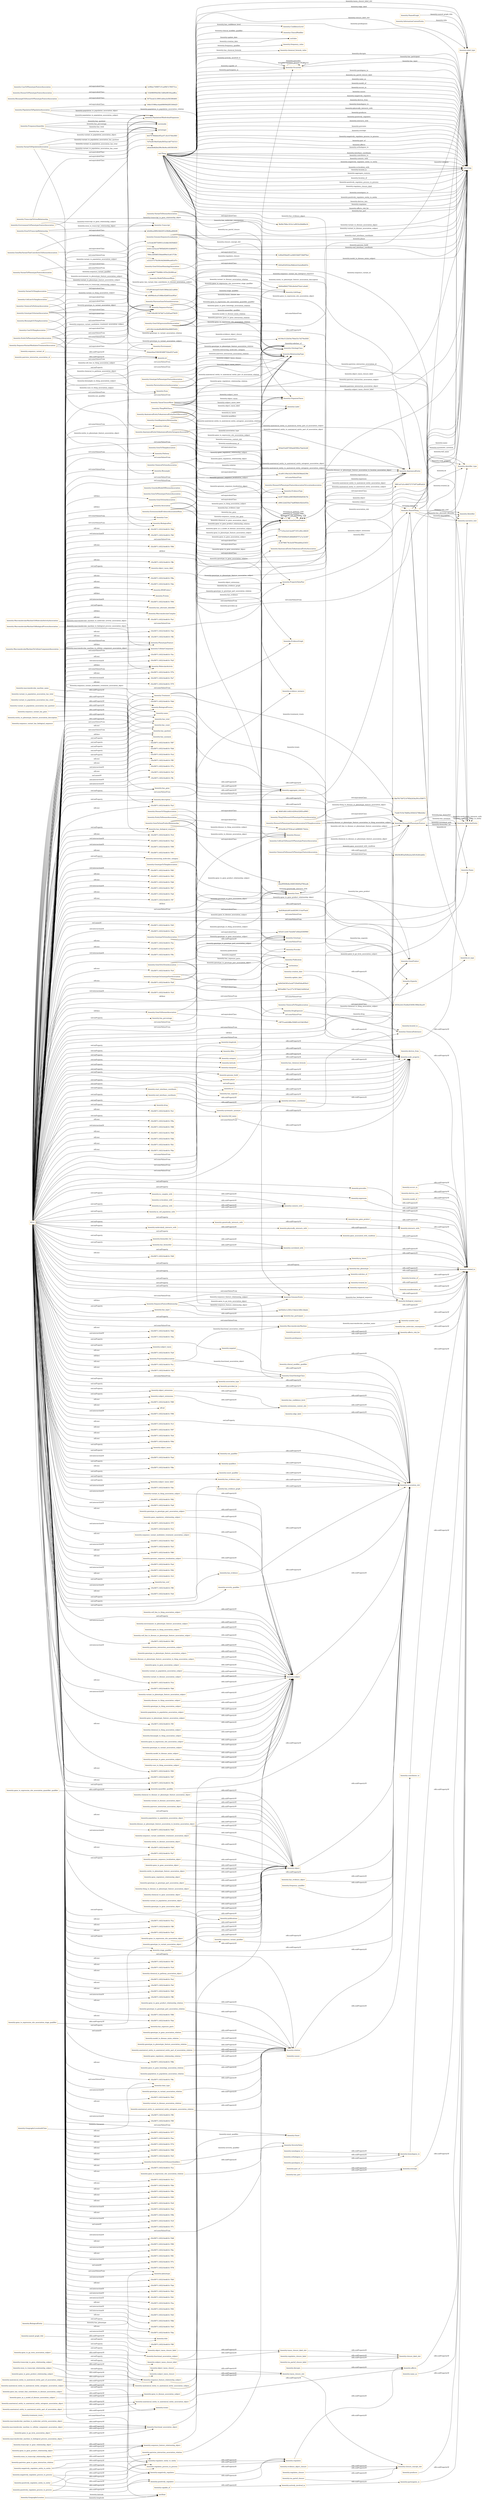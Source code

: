 digraph ar2dtool_diagram { 
rankdir=LR;
size="1501"
node [shape = rectangle, color="orange"]; "bioentity:EvidenceType" "bioentity:GeneToGeneProductRelationship" "bioentity:Environment" "bioentity:SequenceVariant" "bioentity:GenotypeToGeneAssociation" "bioentity:CellularComponent" "bioentity:FrequencyQuantifier" "bioentity:VariantToDiseaseAssociation" "44194e3122b54a7f4de53c7d279ed565" "bioentity:GenomicSequenceLocalization" "7d7fcd6194e03a6a5835aa1dd77d1513" "bioentity:ConfidenceLevel" "5075eedc5c18901eb0ea3e583380d6f1" "bioentity:GeneToGeneAssociation" "bioentity:GeneToGeneHomologyAssociation" "a6ebe8e8d26a5f9e36e9ecc603581656" "bioentity:NamedGraph" "bioentity:OntologyClass" "bioentity:InformationContentEntity" "bioentity:PairwiseGeneToGeneInteraction" "166b1f1986ac4abd08009d2853360d25" "bioentity:AnatomicalEntity" "bioentity:GeneProduct" "84479799db6e0f5ae07c3b16749e4981" "bioentity:MacromolecularMachineToMolecularActivityAssociation" "bioentity:Transcript" "26abe44ae5364383488752bed527aa4d" "bioentity:ThingWithTaxon" "bioentity:Provider" "b2b48ea2889c0b62051d3fb8bad66b98" "51fb986994d5fb13d84e88164aadffca" "bioentity:ChemicalSubstance" "bioentity:SequenceVariantModulatesTreatmentAssociation" "bioentity:EntityToFeatureOrDiseaseQualifiers" "bioentity:MacromolecularMachineToBiologicalProcessAssociation" "bioentity:GenomicEntity" "c38751aefa5d8bc5046f1cb318d189a5" "7f84ccb85885356de6f94e5ca613728c" "bioentity:GeneRegulatoryRelationship" "bioentity:BiosampleToThingAssociation" "bioentity:AnatomicalEntityToAnatomicalEntityAssociation" "bioentity:ModelToDiseaseMixin" "bioentity:GeographicLocation" "d136798f178c5e43f7f9cbd40ea53453" "bioentity:MacromolecularMachineToCellularComponentAssociation" "bioentity:OrganismTaxon" "bioentity:Publication" "f245e6520524a39db2e41fa2a9b4d53c" "bioentity:Occurrent" "bioentity:GeneToDiseaseAssociation" "60b38c883ad5d0a2ea3d5c9cb9cda82c" "bioentity:PairwiseInteractionAssociation" "bioentity:GenotypeToVariantAssociation" "bioentity:TaxonClosureMixin" "bioentity:GeneHasVariantThatContributesToDiseaseAssociation" "bioentity:ChemicalToDiseaseOrPhenotypicFeatureAssociation" "aeabfe86775b9f6fc1455e22fcf60cad" "bioentity:CellLine" "bioentity:PopulationToPopulationAssociation" "bioentity:ChemicalToPathwayAssociation" "9881eb7a5cc484572737df72af85ab2d" "bioentity:GenotypeToThingAssociation" "bioentity:ChemicalToGeneAssociation" "bioentity:MacromolecularMachine" "bioentity:RNAProduct" "b929a2e0c35eb8a0340fb189bb3bea91" "e91be46cd3793dcae1a688f4817feb2a" "4ef32b5e1c2561e7e8a3e16f0c1b6a0c" "28a2f9569b4bc0468338400af780eadb" "bioentity:ExtensionsAndEvidenceAssociationMixin" "bioentity:Protein" "9955e896172a1277e7874b621b0943e8" "bioentity:Pathway" "3c80e659de851a246033b85728df78a2" "bioentity:FunctionalAssociation" "834a01fa497500ab4f39f2a76ab3e2df" "bioentity:EnvironmentToPhenotypicFeatureAssociation" "c696122d255b274a8f56b0c92b3e055a" "bioentity:DiseaseOrPhenotypicFeature" "bioentity:ExonToTranscriptRelationship" "bioentity:ChemicalToThingAssociation" "bioentity:MacromolecularComplex" "bioentity:Genotype" "fe441c223aceb7895b8209143d840f72" "bioentity:GeneOrGeneProduct" "bioentity:Onset" "bioentity:AnatomicalEntityToAnatomicalEntityOntogenicAssociation" "bioentity:GeneOntologyClass" "67b381b0c4a4510e01589de2d21a460d" "75a0b7019e78d69a1856432798b42fb2" "bioentity:GeographicLocationAtTime" "bioentity:Zygosity" "bioentity:CaseToThingAssociation" "46b81d6fc1e0b5c4200cb320f3ca9965" "e46f96be4ca51f48bc62b855cbcf95ef" "bioentity:BiologicalSex" "bioentity:EntityToPhenotypicFeatureAssociation" "bioentity:SequenceFeatureRelationship" "bioentity:EntityToDiseaseAssociation" "d1a491109a1b23c39fcf3459bfa0239b" "bioentity:SeverityValue" "bioentity:GenotypeToGenotypePartAssociation" "de28719fd8ced98598b9f560b850b78c" "bioentity:GeneToGoTermAssociation" "a93140e1dcdde80e860304e088055d52" "8bd7817b97214785b2434a591e358073" "bioentity:DiseaseToPhenotypicFeatureAssociation" "1e33cbb3f07549931e5c8db18459d825" "bioentity:MolecularActivity" "bioentity:Biosample" "0d5af1c2a9e74ede8d7a0bba63f49960" "bioentity:LifeStage" "bioentity:Disease" "8a8206a8cb9f1defdf2991314a97bebf" "bioentity:TranscriptToGeneRelationship" "bioentity:VariantToThingAssociation" "e222237275b30fc9d266489eab83c87e" "bioentity:GeneAsAModelOfDiseaseAssociation" "bioentity:Gene" "bioentity:DrugExposure" "bioentity:MolecularEntity" "bioentity:DiseaseToThingAssociation" "bioentity:Case" "bioentity:Association" "bioentity:VariantToPopulationAssociation" "bioentity:BiologicalEntity" "bioentity:Exon" "bioentity:GeneToExpressionSiteAssociation" "2e9fbbe7498f57cf1ae89b7e780572ca" "bioentity:DiseaseOrPhenotypicFeatureAssociationToThingAssociation" "bioentity:CellLineToDiseaseOrPhenotypicFeatureAssociation" "bioentity:BiosampleToDiseaseOrPhenotypicFeatureAssociation" "bioentity:NamedThing" "6d9d2b6383e2eebf7329e85dbaf656e5" "bioentity:GenotypeToPhenotypicFeatureAssociation" "bioentity:DiseaseOrPhenotypicFeatureAssociationToLocationAssociation" "bioentity:RelationshipType" "8400a6fb62750fcd4e0e07fa4c1a0a62" "f58783606e91d66b86497f7a7a13e587" "bioentity:PropertyValuePair" "7c9a7e94c681547db71e3245aa479435" "bioentity:VariantToPhenotypicFeatureAssociation" "bioentity:AnatomicalEntityToAnatomicalEntityPartOfAssociation" "bioentity:ClinicalModifier" "bioentity:CellLineToThingAssociation" "bioentity:GeneToPhenotypicFeatureAssociation" "9fef9a784bc1814c1a9933e2fdd68a34" "bioentity:CaseToPhenotypicFeatureAssociation" "5771d3ee2efc3eeb971051e90cc46629" "bioentity:ThingToDiseaseOrPhenotypicFeatureAssociation" "bioentity:BiologicalProcess" "bioentity:PopulationOfIndividualOrganisms" "bioentity:PhenotypicFeature" "bioentity:Treatment" "bioentity:GeneToThingAssociation" ; /*classes style*/
	"bioentity:has_evidence_object" -> "bioentity:association_slot" [ label = "rdfs:subPropertyOf" ];
	"bioentity:SequenceVariantModulatesTreatmentAssociation" -> "26abe44ae5364383488752bed527aa4d" [ label = "owl:equivalentClass" ];
	"bioentity:gene_to_expression_site_association_subject" -> "bioentity:subject" [ label = "rdfs:subPropertyOf" ];
	"bioentity:end_interbase_coordinate" -> "bioentity:interbase_coordinate" [ label = "rdfs:subPropertyOf" ];
	"bioentity:has_part" -> "bioentity:overlaps" [ label = "rdfs:subPropertyOf" ];
	"bioentity:aggregate_statistic" -> "bioentity:node_property" [ label = "rdfs:subPropertyOf" ];
	"bioentity:ThingToDiseaseOrPhenotypicFeatureAssociation" -> "8bd7817b97214785b2434a591e358073" [ label = "owl:equivalentClass" ];
	"bioentity:biosample_to_thing_association_subject" -> "bioentity:subject" [ label = "rdfs:subPropertyOf" ];
	"bioentity:precedes" -> "bioentity:related_to" [ label = "rdfs:subPropertyOf" ];
	"bioentity:pairwise_interaction_association_relation" -> "bioentity:relation" [ label = "rdfs:subPropertyOf" ];
	"bioentity:entity_to_disease_association_object" -> "bioentity:object" [ label = "rdfs:subPropertyOf" ];
	"bioentity:frequency_qualifier" -> "bioentity:association_slot" [ label = "rdfs:subPropertyOf" ];
	"bioentity:quantifier_qualifier" -> "bioentity:association_slot" [ label = "rdfs:subPropertyOf" ];
	"bioentity:ChemicalToPathwayAssociation" -> "fe441c223aceb7895b8209143d840f72" [ label = "owl:equivalentClass" ];
	"bioentity:description" -> "bioentity:node_property" [ label = "rdfs:subPropertyOf" ];
	"bioentity:genotype_to_variant_association_subject" -> "bioentity:subject" [ label = "rdfs:subPropertyOf" ];
	"bioentity:genomic_sequence_localization_object" -> "bioentity:object" [ label = "rdfs:subPropertyOf" ];
	"bioentity:has_evidence_graph" -> "bioentity:association_slot" [ label = "rdfs:subPropertyOf" ];
	"bioentity:affects_risk_for" -> "bioentity:related_to" [ label = "rdfs:subPropertyOf" ];
	"bioentity:CaseToThingAssociation" -> "e222237275b30fc9d266489eab83c87e" [ label = "owl:equivalentClass" ];
	"bioentity:gene_to_phenotypic_feature_association_subject" -> "bioentity:subject" [ label = "rdfs:subPropertyOf" ];
	"bioentity:predisposes" -> "bioentity:affects_risk_for" [ label = "rdfs:subPropertyOf" ];
	"bioentity:location_of" -> "bioentity:related_to" [ label = "rdfs:subPropertyOf" ];
	"bioentity:gene_to_go_term_association_subject" -> "bioentity:functional_association_subject" [ label = "rdfs:subPropertyOf" ];
	"bioentity:positively_regulates_process_to_process" -> "bioentity:regulates_process_to_process" [ label = "rdfs:subPropertyOf" ];
	"bioentity:positively_regulates_process_to_process" -> "bioentity:positively_regulates" [ label = "rdfs:subPropertyOf" ];
	"bioentity:gene_regulatory_relationship_object" -> "bioentity:object" [ label = "rdfs:subPropertyOf" ];
	"bioentity:GenotypeToGenotypePartAssociation" -> "9955e896172a1277e7874b621b0943e8" [ label = "owl:equivalentClass" ];
	"bioentity:systematic_synonym" -> "bioentity:node_property" [ label = "rdfs:subPropertyOf" ];
	"bioentity:start_interbase_coordinate" -> "bioentity:interbase_coordinate" [ label = "rdfs:subPropertyOf" ];
	"bioentity:subject_taxon_closure_label" -> "bioentity:taxon_closure_label_slot" [ label = "rdfs:subPropertyOf" ];
	"bioentity:GenotypeToPhenotypicFeatureAssociation" -> "44194e3122b54a7f4de53c7d279ed565" [ label = "owl:equivalentClass" ];
	"bioentity:has_molecular_consequence" -> "bioentity:related_to" [ label = "rdfs:subPropertyOf" ];
	"bioentity:genotype_to_gene_association_relation" -> "bioentity:relation" [ label = "rdfs:subPropertyOf" ];
	"bioentity:DiseaseToPhenotypicFeatureAssociation" -> "51fb986994d5fb13d84e88164aadffca" [ label = "owl:equivalentClass" ];
	"bioentity:expresses" -> "bioentity:related_to" [ label = "rdfs:subPropertyOf" ];
	"bioentity:chemical_to_gene_association_object" -> "bioentity:object" [ label = "rdfs:subPropertyOf" ];
	"bioentity:has_gene_product" -> "bioentity:related_to" [ label = "rdfs:subPropertyOf" ];
	"bioentity:same_as" -> "bioentity:related_to" [ label = "rdfs:subPropertyOf" ];
	"bioentity:GeneToThingAssociation" -> "de28719fd8ced98598b9f560b850b78c" [ label = "owl:equivalentClass" ];
	"bioentity:negatively_regulates_process_to_process" -> "bioentity:regulates_process_to_process" [ label = "rdfs:subPropertyOf" ];
	"bioentity:negatively_regulates_process_to_process" -> "bioentity:negatively_regulates" [ label = "rdfs:subPropertyOf" ];
	"bioentity:contributes_to" -> "bioentity:related_to" [ label = "rdfs:subPropertyOf" ];
	"bioentity:gene_to_gene_product_relationship_object" -> "bioentity:sequence_feature_relationship_object" [ label = "rdfs:subPropertyOf" ];
	"bioentity:chemical_to_disease_or_phenotypic_feature_association_object" -> "bioentity:object" [ label = "rdfs:subPropertyOf" ];
	"bioentity:GeneToExpressionSiteAssociation" -> "8400a6fb62750fcd4e0e07fa4c1a0a62" [ label = "owl:equivalentClass" ];
	"bioentity:genotype_to_variant_association_object" -> "bioentity:object" [ label = "rdfs:subPropertyOf" ];
	"bioentity:sequence_feature_relationship_subject" -> "bioentity:subject" [ label = "rdfs:subPropertyOf" ];
	"bioentity:GeneAsAModelOfDiseaseAssociation" -> "5771d3ee2efc3eeb971051e90cc46629" [ label = "owl:equivalentClass" ];
	"bioentity:chemical_to_pathway_association_object" -> "bioentity:object" [ label = "rdfs:subPropertyOf" ];
	"bioentity:case_to_thing_association_subject" -> "bioentity:subject" [ label = "rdfs:subPropertyOf" ];
	"bioentity:BiosampleToDiseaseOrPhenotypicFeatureAssociation" -> "5075eedc5c18901eb0ea3e583380d6f1" [ label = "owl:equivalentClass" ];
	"bioentity:variant_to_thing_association_subject" -> "bioentity:subject" [ label = "rdfs:subPropertyOf" ];
	"bioentity:homologous_to" -> "bioentity:related_to" [ label = "rdfs:subPropertyOf" ];
	"bioentity:filler" -> "bioentity:node_property" [ label = "rdfs:subPropertyOf" ];
	"bioentity:variant_to_population_association_has_quotient" -> "bioentity:has_quotient" [ label = "rdfs:subPropertyOf" ];
	"bioentity:sequence_feature_relationship_object" -> "bioentity:object" [ label = "rdfs:subPropertyOf" ];
	"bioentity:has_evidence" -> "bioentity:association_slot" [ label = "rdfs:subPropertyOf" ];
	"bioentity:genotype_to_genotype_part_association_subject" -> "bioentity:subject" [ label = "rdfs:subPropertyOf" ];
	"bioentity:gene_regulatory_relationship_subject" -> "bioentity:subject" [ label = "rdfs:subPropertyOf" ];
	"bioentity:sequence_variant_modulates_treatment_association_subject" -> "bioentity:subject" [ label = "rdfs:subPropertyOf" ];
	"bioentity:entity_to_phenotypic_feature_association_description" -> "bioentity:description" [ label = "rdfs:subPropertyOf" ];
	"bioentity:regulates_closure" -> "bioentity:closure_concept_slot" [ label = "rdfs:subPropertyOf" ];
	"bioentity:name" -> "bioentity:node_property" [ label = "rdfs:subPropertyOf" ];
	"bioentity:has_quotient" -> "bioentity:aggregate_statistic" [ label = "rdfs:subPropertyOf" ];
	"bioentity:GeneToGoTermAssociation" -> "6d9d2b6383e2eebf7329e85dbaf656e5" [ label = "owl:equivalentClass" ];
	"bioentity:negatively_regulates_entity_to_entity" -> "bioentity:regulates_entity_to_entity" [ label = "rdfs:subPropertyOf" ];
	"bioentity:negatively_regulates_entity_to_entity" -> "bioentity:negatively_regulates" [ label = "rdfs:subPropertyOf" ];
	"bioentity:variant_to_disease_association_relation" -> "bioentity:relation" [ label = "rdfs:subPropertyOf" ];
	"bioentity:category" -> "bioentity:node_property" [ label = "rdfs:subPropertyOf" ];
	"bioentity:genomic_sequence_localization_subject" -> "bioentity:subject" [ label = "rdfs:subPropertyOf" ];
	"bioentity:negatively_regulates" -> "bioentity:regulates" [ label = "rdfs:subPropertyOf" ];
	"bioentity:coexists_with" -> "bioentity:related_to" [ label = "rdfs:subPropertyOf" ];
	"bioentity:anatomical_entity_to_anatomical_entity_part_of_association_object" -> "bioentity:anatomical_entity_to_anatomical_entity_association_object" [ label = "rdfs:subPropertyOf" ];
	"bioentity:stage_qualifier" -> "bioentity:association_slot" [ label = "rdfs:subPropertyOf" ];
	"bioentity:isa_partof_closure" -> "bioentity:closure_concept_slot" [ label = "rdfs:subPropertyOf" ];
	"bioentity:anatomical_entity_to_anatomical_entity_part_of_association_subject" -> "bioentity:anatomical_entity_to_anatomical_entity_association_subject" [ label = "rdfs:subPropertyOf" ];
	"bioentity:part_of" -> "bioentity:overlaps" [ label = "rdfs:subPropertyOf" ];
	"bioentity:exon_to_transcript_relationship_subject" -> "bioentity:sequence_feature_relationship_subject" [ label = "rdfs:subPropertyOf" ];
	"bioentity:physically_interacts_with" -> "bioentity:interacts_with" [ label = "rdfs:subPropertyOf" ];
	"bioentity:PopulationToPopulationAssociation" -> "166b1f1986ac4abd08009d2853360d25" [ label = "owl:equivalentClass" ];
	"bioentity:derives_into" -> "bioentity:related_to" [ label = "rdfs:subPropertyOf" ];
	"bioentity:has_total" -> "bioentity:aggregate_statistic" [ label = "rdfs:subPropertyOf" ];
	"bioentity:regulates_closure_label" -> "bioentity:closure_label_slot" [ label = "rdfs:subPropertyOf" ];
	"bioentity:gene_associated_with_condition" -> "bioentity:related_to" [ label = "rdfs:subPropertyOf" ];
	"bioentity:EnvironmentToPhenotypicFeatureAssociation" -> "a6ebe8e8d26a5f9e36e9ecc603581656" [ label = "owl:equivalentClass" ];
	"bioentity:timepoint" -> "bioentity:node_property" [ label = "rdfs:subPropertyOf" ];
	"bioentity:cell_line_to_thing_association_subject" -> "bioentity:subject" [ label = "rdfs:subPropertyOf" ];
	"bioentity:GeneHasVariantThatContributesToDiseaseAssociation" -> "aeabfe86775b9f6fc1455e22fcf60cad" [ label = "owl:equivalentClass" ];
	"bioentity:environment_to_phenotypic_feature_association_subject" -> "bioentity:subject" [ label = "rdfs:subPropertyOf" ];
	"bioentity:severity_qualifier" -> "bioentity:association_slot" [ label = "rdfs:subPropertyOf" ];
	"bioentity:ChemicalToThingAssociation" -> "b929a2e0c35eb8a0340fb189bb3bea91" [ label = "owl:equivalentClass" ];
	"bioentity:interacts_with" -> "bioentity:related_to" [ label = "rdfs:subPropertyOf" ];
	"bioentity:gene_has_variant_that_contributes_to_disease_association_subject" -> "bioentity:gene_to_disease_association_subject" [ label = "rdfs:subPropertyOf" ];
	"bioentity:treatment_treats" -> "bioentity:treats" [ label = "rdfs:subPropertyOf" ];
	"bioentity:variant_to_population_association_has_total" -> "bioentity:has_total" [ label = "rdfs:subPropertyOf" ];
	"bioentity:evidence_object_closure" -> "bioentity:closure_concept_slot" [ label = "rdfs:subPropertyOf" ];
	"bioentity:exon_to_transcript_relationship_object" -> "bioentity:sequence_feature_relationship_object" [ label = "rdfs:subPropertyOf" ];
	"bioentity:sequence_variant_qualifier" -> "bioentity:association_slot" [ label = "rdfs:subPropertyOf" ];
	"bioentity:negated" -> "bioentity:association_slot" [ label = "rdfs:subPropertyOf" ];
	"bioentity:SequenceFeatureRelationship" -> "4ef32b5e1c2561e7e8a3e16f0c1b6a0c" [ label = "owl:equivalentClass" ];
	"bioentity:ExonToTranscriptRelationship" -> "b2b48ea2889c0b62051d3fb8bad66b98" [ label = "owl:equivalentClass" ];
	"bioentity:subject" -> "bioentity:association_slot" [ label = "rdfs:subPropertyOf" ];
	"bioentity:sequence_variant_has_gene" -> "bioentity:has_gene" [ label = "rdfs:subPropertyOf" ];
	"bioentity:subclass_of" -> "bioentity:related_to" [ label = "rdfs:subPropertyOf" ];
	"bioentity:EntityToPhenotypicFeatureAssociation" -> "7c9a7e94c681547db71e3245aa479435" [ label = "owl:equivalentClass" ];
	"bioentity:treated_by" -> "bioentity:related_to" [ label = "rdfs:subPropertyOf" ];
	"bioentity:manifestation_of" -> "bioentity:related_to" [ label = "rdfs:subPropertyOf" ];
	"bioentity:ChemicalToGeneAssociation" -> "c696122d255b274a8f56b0c92b3e055a" [ label = "owl:equivalentClass" ];
	"bioentity:prevents" -> "bioentity:affects_risk_for" [ label = "rdfs:subPropertyOf" ];
	"bioentity:pairwise_interaction_association_subject" -> "bioentity:subject" [ label = "rdfs:subPropertyOf" ];
	"bioentity:association_type" -> "bioentity:association_slot" [ label = "rdfs:subPropertyOf" ];
	"bioentity:GenotypeToThingAssociation" -> "8a8206a8cb9f1defdf2991314a97bebf" [ label = "owl:equivalentClass" ];
	"bioentity:provided_by" -> "bioentity:association_slot" [ label = "rdfs:subPropertyOf" ];
	"bioentity:sequence_variant_modulates_treatment_association_object" -> "bioentity:object" [ label = "rdfs:subPropertyOf" ];
	"bioentity:transcript_to_gene_relationship_object" -> "bioentity:sequence_feature_relationship_object" [ label = "rdfs:subPropertyOf" ];
	"bioentity:treats" -> "bioentity:affects" [ label = "rdfs:subPropertyOf" ];
	"bioentity:expressed_in" -> "bioentity:related_to" [ label = "rdfs:subPropertyOf" ];
	"bioentity:GenotypeToVariantAssociation" -> "a93140e1dcdde80e860304e088055d52" [ label = "owl:equivalentClass" ];
	"bioentity:update_date" -> "bioentity:node_property" [ label = "rdfs:subPropertyOf" ];
	"bioentity:GeneToGeneHomologyAssociation" -> "3c80e659de851a246033b85728df78a2" [ label = "owl:equivalentClass" ];
	"bioentity:VariantToDiseaseAssociation" -> "9fef9a784bc1814c1a9933e2fdd68a34" [ label = "owl:equivalentClass" ];
	"bioentity:functional_association_object" -> "bioentity:object" [ label = "rdfs:subPropertyOf" ];
	"bioentity:object_extensions" -> "bioentity:extensions_context_slot" [ label = "rdfs:subPropertyOf" ];
	"bioentity:taxon_closure_slot" -> "bioentity:closure_concept_slot" [ label = "rdfs:subPropertyOf" ];
	"bioentity:sex_qualifier" -> "bioentity:association_slot" [ label = "rdfs:subPropertyOf" ];
	"bioentity:macromolecular_machine_name" -> "bioentity:name" [ label = "rdfs:subPropertyOf" ];
	"bioentity:genotype_to_genotype_part_association_object" -> "bioentity:object" [ label = "rdfs:subPropertyOf" ];
	"bioentity:gene_to_go_term_association_object" -> "bioentity:functional_association_object" [ label = "rdfs:subPropertyOf" ];
	"bioentity:pairwise_interaction_association_id" -> "bioentity:id" [ label = "rdfs:subPropertyOf" ];
	"bioentity:participates_in" -> "bioentity:related_to" [ label = "rdfs:subPropertyOf" ];
	"bioentity:has_participant" -> "bioentity:related_to" [ label = "rdfs:subPropertyOf" ];
	"bioentity:TranscriptToGeneRelationship" -> "7d7fcd6194e03a6a5835aa1dd77d1513" [ label = "owl:equivalentClass" ];
	"bioentity:GenotypeToGeneAssociation" -> "0d5af1c2a9e74ede8d7a0bba63f49960" [ label = "owl:equivalentClass" ];
	"bioentity:has_input" -> "bioentity:has_participant" [ label = "rdfs:subPropertyOf" ];
	"bioentity:GeneToGeneAssociation" -> "d136798f178c5e43f7f9cbd40ea53453" [ label = "owl:equivalentClass" ];
	"bioentity:subject_extensions" -> "bioentity:extensions_context_slot" [ label = "rdfs:subPropertyOf" ];
	"bioentity:genotype_to_phenotypic_feature_association_subject" -> "bioentity:subject" [ label = "rdfs:subPropertyOf" ];
	"bioentity:interbase_coordinate" -> "bioentity:node_property" [ label = "rdfs:subPropertyOf" ];
	"bioentity:genotype_to_genotype_part_association_relation" -> "bioentity:relation" [ label = "rdfs:subPropertyOf" ];
	"bioentity:molecularly_interacts_with" -> "bioentity:physically_interacts_with" [ label = "rdfs:subPropertyOf" ];
	"bioentity:sequence_variant_id" -> "bioentity:id" [ label = "rdfs:subPropertyOf" ];
	"bioentity:model_to_disease_mixin_relation" -> "bioentity:relation" [ label = "rdfs:subPropertyOf" ];
	"bioentity:thing_to_disease_or_phenotypic_feature_association_object" -> "bioentity:object" [ label = "rdfs:subPropertyOf" ];
	"bioentity:disrupts" -> "bioentity:affects" [ label = "rdfs:subPropertyOf" ];
	"bioentity:DiseaseToThingAssociation" -> "46b81d6fc1e0b5c4200cb320f3ca9965" [ label = "owl:equivalentClass" ];
	"bioentity:sequence_variant_has_biological_sequence" -> "bioentity:has_biological_sequence" [ label = "rdfs:subPropertyOf" ];
	"bioentity:actively_involved_in" -> "bioentity:participates_in" [ label = "rdfs:subPropertyOf" ];
	"bioentity:correlated_with" -> "bioentity:related_to" [ label = "rdfs:subPropertyOf" ];
	"bioentity:disease_or_phenotypic_feature_association_to_thing_association_subject" -> "bioentity:subject" [ label = "rdfs:subPropertyOf" ];
	"bioentity:has_evidence_type" -> "bioentity:association_slot" [ label = "rdfs:subPropertyOf" ];
	"bioentity:regulates_entity_to_entity" -> "bioentity:regulates" [ label = "rdfs:subPropertyOf" ];
	"bioentity:VariantToPhenotypicFeatureAssociation" -> "67b381b0c4a4510e01589de2d21a460d" [ label = "owl:equivalentClass" ];
	"bioentity:clinical_modifier_qualifier" -> "bioentity:association_slot" [ label = "rdfs:subPropertyOf" ];
	"bioentity:AnatomicalEntityToAnatomicalEntityAssociation" -> "9881eb7a5cc484572737df72af85ab2d" [ label = "owl:equivalentClass" ];
	"bioentity:genotype_to_phenotypic_feature_association_relation" -> "bioentity:relation" [ label = "rdfs:subPropertyOf" ];
	"bioentity:anatomical_entity_to_anatomical_entity_part_of_association_relation" -> "bioentity:relation" [ label = "rdfs:subPropertyOf" ];
	"bioentity:produces" -> "bioentity:related_to" [ label = "rdfs:subPropertyOf" ];
	"bioentity:taxon_closure_label_slot" -> "bioentity:closure_label_slot" [ label = "rdfs:subPropertyOf" ];
	"bioentity:has_biomarker" -> "bioentity:correlated_with" [ label = "rdfs:subPropertyOf" ];
	"bioentity:in_taxon" -> "bioentity:related_to" [ label = "rdfs:subPropertyOf" ];
	"bioentity:EntityToDiseaseAssociation" -> "e91be46cd3793dcae1a688f4817feb2a" [ label = "owl:equivalentClass" ];
	"bioentity:object_taxon_closure" -> "bioentity:taxon_closure_slot" [ label = "rdfs:subPropertyOf" ];
	"bioentity:functional_association_subject" -> "bioentity:subject" [ label = "rdfs:subPropertyOf" ];
	"bioentity:genotype_to_gene_association_object" -> "bioentity:object" [ label = "rdfs:subPropertyOf" ];
	"bioentity:gene_to_disease_association_subject" -> "bioentity:subject" [ label = "rdfs:subPropertyOf" ];
	"bioentity:anatomical_entity_to_anatomical_entity_association_subject" -> "bioentity:subject" [ label = "rdfs:subPropertyOf" ];
	"bioentity:gene_to_gene_product_relationship_subject" -> "bioentity:sequence_feature_relationship_subject" [ label = "rdfs:subPropertyOf" ];
	"bioentity:located_in" -> "bioentity:related_to" [ label = "rdfs:subPropertyOf" ];
	"bioentity:transcript_to_gene_relationship_subject" -> "bioentity:sequence_feature_relationship_subject" [ label = "rdfs:subPropertyOf" ];
	"bioentity:gene_regulatory_relationship_relation" -> "bioentity:relation" [ label = "rdfs:subPropertyOf" ];
	"bioentity:capable_of" -> "bioentity:actively_involved_in" [ label = "rdfs:subPropertyOf" ];
	"bioentity:VariantToThingAssociation" -> "e46f96be4ca51f48bc62b855cbcf95ef" [ label = "owl:equivalentClass" ];
	"bioentity:gene_to_expression_site_association_object" -> "bioentity:object" [ label = "rdfs:subPropertyOf" ];
	"bioentity:variant_to_disease_association_object" -> "bioentity:object" [ label = "rdfs:subPropertyOf" ];
	"bioentity:population_to_population_association_object" -> "bioentity:object" [ label = "rdfs:subPropertyOf" ];
	"bioentity:gene_to_gene_association_subject" -> "bioentity:subject" [ label = "rdfs:subPropertyOf" ];
	"bioentity:iri" -> "bioentity:node_property" [ label = "rdfs:subPropertyOf" ];
	"bioentity:has_count" -> "bioentity:aggregate_statistic" [ label = "rdfs:subPropertyOf" ];
	"bioentity:gene_to_gene_homology_association_relation" -> "bioentity:relation" [ label = "rdfs:subPropertyOf" ];
	"bioentity:full_name" -> "bioentity:node_property" [ label = "rdfs:subPropertyOf" ];
	"bioentity:derives_from" -> "bioentity:related_to" [ label = "rdfs:subPropertyOf" ];
	"bioentity:has_biological_sequence" -> "bioentity:node_property" [ label = "rdfs:subPropertyOf" ];
	"bioentity:gene_to_gene_association_object" -> "bioentity:object" [ label = "rdfs:subPropertyOf" ];
	"bioentity:variant_to_population_association_object" -> "bioentity:object" [ label = "rdfs:subPropertyOf" ];
	"bioentity:gene_to_expression_site_association_stage_qualifier" -> "bioentity:stage_qualifier" [ label = "rdfs:subPropertyOf" ];
	"bioentity:CellLineToThingAssociation" -> "1e33cbb3f07549931e5c8db18459d825" [ label = "owl:equivalentClass" ];
	"bioentity:phase" -> "bioentity:node_property" [ label = "rdfs:subPropertyOf" ];
	"bioentity:variant_to_population_association_subject" -> "bioentity:subject" [ label = "rdfs:subPropertyOf" ];
	"bioentity:variant_to_population_association_has_count" -> "bioentity:has_count" [ label = "rdfs:subPropertyOf" ];
	"bioentity:pairwise_interaction_association_object" -> "bioentity:object" [ label = "rdfs:subPropertyOf" ];
	"bioentity:AnatomicalEntityToAnatomicalEntityPartOfAssociation" -> "834a01fa497500ab4f39f2a76ab3e2df" [ label = "owl:equivalentClass" ];
	"bioentity:occurs_in" -> "bioentity:related_to" [ label = "rdfs:subPropertyOf" ];
	"bioentity:variant_to_disease_association_subject" -> "bioentity:subject" [ label = "rdfs:subPropertyOf" ];
	"bioentity:object_taxon_closure_label" -> "bioentity:taxon_closure_label_slot" [ label = "rdfs:subPropertyOf" ];
	"bioentity:variant_to_phenotypic_feature_association_subject" -> "bioentity:subject" [ label = "rdfs:subPropertyOf" ];
	"bioentity:affects" -> "bioentity:related_to" [ label = "rdfs:subPropertyOf" ];
	"bioentity:disease_to_thing_association_subject" -> "bioentity:subject" [ label = "rdfs:subPropertyOf" ];
	"bioentity:publications" -> "bioentity:association_slot" [ label = "rdfs:subPropertyOf" ];
	"bioentity:gene_as_a_model_of_disease_association_subject" -> "bioentity:gene_to_disease_association_subject" [ label = "rdfs:subPropertyOf" ];
	"bioentity:has_chemical_formula" -> "bioentity:node_property" [ label = "rdfs:subPropertyOf" ];
	"bioentity:in_cell_population_with" -> "bioentity:coexists_with" [ label = "rdfs:subPropertyOf" ];
	"bioentity:macromolecular_machine_to_biological_process_association_object" -> "bioentity:functional_association_object" [ label = "rdfs:subPropertyOf" ];
	"bioentity:GeneToDiseaseAssociation" -> "c38751aefa5d8bc5046f1cb318d189a5" [ label = "owl:equivalentClass" ];
	"bioentity:pairwise_gene_to_gene_interaction_relation" -> "bioentity:pairwise_interaction_association_relation" [ label = "rdfs:subPropertyOf" ];
	"bioentity:model_of" -> "bioentity:related_to" [ label = "rdfs:subPropertyOf" ];
	"bioentity:biomarker_for" -> "bioentity:correlated_with" [ label = "rdfs:subPropertyOf" ];
	"bioentity:macromolecular_machine_to_molecular_activity_association_object" -> "bioentity:functional_association_object" [ label = "rdfs:subPropertyOf" ];
	"bioentity:causes" -> "bioentity:contributes_to" [ label = "rdfs:subPropertyOf" ];
	"bioentity:anatomical_entity_to_anatomical_entity_association_object" -> "bioentity:object" [ label = "rdfs:subPropertyOf" ];
	"bioentity:subject_taxon_closure" -> "bioentity:taxon_closure_slot" [ label = "rdfs:subPropertyOf" ];
	"bioentity:GeneToPhenotypicFeatureAssociation" -> "f58783606e91d66b86497f7a7a13e587" [ label = "owl:equivalentClass" ];
	"NULL" -> "bioentity:PropertyValuePair" [ label = "owl:someValuesFrom" ];
	"NULL" -> "bioentity:FunctionalAssociation" [ label = "rdf:first" ];
	"NULL" -> "bioentity:Provider" [ label = "owl:someValuesFrom" ];
	"NULL" -> "-35e5f071:165210e4610:-7fd2" [ label = "rdf:rest" ];
	"NULL" -> "-35e5f071:165210e4610:-7fba" [ label = "owl:intersectionOf" ];
	"NULL" -> "bioentity:subject_taxon" [ label = "owl:onProperty" ];
	"NULL" -> "-35e5f071:165210e4610:-7fa9" [ label = "rdf:rest" ];
	"NULL" -> "bioentity:evidence_instance" [ label = "owl:someValuesFrom" ];
	"NULL" -> "-35e5f071:165210e4610:-7fcc" [ label = "rdf:rest" ];
	"NULL" -> "bioentity:full_name" [ label = "owl:onProperty" ];
	"NULL" -> "-35e5f071:165210e4610:-7faf" [ label = "rdf:rest" ];
	"NULL" -> "-35e5f071:165210e4610:-7f89" [ label = "rdf:rest" ];
	"NULL" -> "xsd:integer" [ label = "owl:someValuesFrom" ];
	"NULL" -> "rdf:nil" [ label = "rdf:rest" ];
	"NULL" -> "bioentity:association_type" [ label = "owl:onProperty" ];
	"NULL" -> "-35e5f071:165210e4610:-7f96" [ label = "owl:intersectionOf" ];
	"NULL" -> "bioentity:AnatomicalEntityToAnatomicalEntityAssociation" [ label = "rdf:first" ];
	"NULL" -> "-35e5f071:165210e4610:-7fc3" [ label = "rdf:rest" ];
	"NULL" -> "-35e5f071:165210e4610:-7f97" [ label = "rdf:rest" ];
	"NULL" -> "-35e5f071:165210e4610:-7fe4" [ label = "rdf:rest" ];
	"NULL" -> "-35e5f071:165210e4610:-7f9d" [ label = "rdf:rest" ];
	"NULL" -> "bioentity:Disease" [ label = "rdf:first" ];
	"NULL" -> "bioentity:object_taxon" [ label = "owl:onProperty" ];
	"NULL" -> "bioentity:object_extensions" [ label = "owl:onProperty" ];
	"NULL" -> "bioentity:quantifier_qualifier" [ label = "owl:onProperty" ];
	"NULL" -> "bioentity:BiologicalSex" [ label = "owl:someValuesFrom" ];
	"NULL" -> "-35e5f071:165210e4610:-7fad" [ label = "owl:intersectionOf" ];
	"NULL" -> "bioentity:node_property" [ label = "owl:onProperty" ];
	"NULL" -> "-35e5f071:165210e4610:-7f8e" [ label = "rdf:rest" ];
	"NULL" -> "bioentity:subject_taxon_label" [ label = "owl:onProperty" ];
	"NULL" -> "-35e5f071:165210e4610:-7fdc" [ label = "owl:intersectionOf" ];
	"NULL" -> "bioentity:sequence_variant_qualifier" [ label = "owl:onProperty" ];
	"NULL" -> "-35e5f071:165210e4610:-7f82" [ label = "owl:intersectionOf" ];
	"NULL" -> "bioentity:in_complex_with" [ label = "owl:onProperty" ];
	"NULL" -> "bioentity:sex_qualifier" [ label = "owl:onProperty" ];
	"NULL" -> "-35e5f071:165210e4610:-7fa8" [ label = "owl:intersectionOf" ];
	"NULL" -> "bioentity:BiologicalProcess" [ label = "owl:someValuesFrom" ];
	"NULL" -> "-35e5f071:165210e4610:-7f7f" [ label = "rdf:rest" ];
	"NULL" -> "-35e5f071:165210e4610:-7fc2" [ label = "owl:intersectionOf" ];
	"NULL" -> "-35e5f071:165210e4610:-7fb3" [ label = "rdf:rest" ];
	"NULL" -> "bioentity:BiologicalProcess" [ label = "rdf:first" ];
	"NULL" -> "bioentity:has_quotient" [ label = "owl:onProperty" ];
	"NULL" -> "-35e5f071:165210e4610:-7fe3" [ label = "owl:intersectionOf" ];
	"NULL" -> "bioentity:MacromolecularMachine" [ label = "owl:someValuesFrom" ];
	"NULL" -> "-35e5f071:165210e4610:-7f80" [ label = "rdf:rest" ];
	"NULL" -> "bioentity:title" [ label = "owl:onProperty" ];
	"NULL" -> "bioentity:Name" [ label = "owl:someValuesFrom" ];
	"NULL" -> "bioentity:LifeStage" [ label = "owl:someValuesFrom" ];
	"NULL" -> "bioentity:Genotype" [ label = "owl:someValuesFrom" ];
	"NULL" -> "xsd:float" [ label = "owl:someValuesFrom" ];
	"NULL" -> "-35e5f071:165210e4610:-7fa4" [ label = "rdf:rest" ];
	"NULL" -> "bioentity:subject_taxon_closure" [ label = "owl:onProperty" ];
	"NULL" -> "bioentity:DrugExposure" [ label = "owl:someValuesFrom" ];
	"NULL" -> "-35e5f071:165210e4610:-7f92" [ label = "owl:intersectionOf" ];
	"NULL" -> "-35e5f071:165210e4610:-7fc5" [ label = "rdf:rest" ];
	"NULL" -> "bioentity:RelationshipType" [ label = "owl:someValuesFrom" ];
	"NULL" -> "bioentity:has_xref" [ label = "owl:onProperty" ];
	"NULL" -> "-35e5f071:165210e4610:-7ff0" [ label = "owl:intersectionOf" ];
	"NULL" -> "-35e5f071:165210e4610:-7fe6" [ label = "rdf:rest" ];
	"NULL" -> "bioentity:subject_extensions" [ label = "owl:onProperty" ];
	"NULL" -> "-35e5f071:165210e4610:-7ff9" [ label = "owl:intersectionOf" ];
	"NULL" -> "-35e5f071:165210e4610:-7fcb" [ label = "owl:intersectionOf" ];
	"NULL" -> "bioentity:has_evidence_type" [ label = "owl:onProperty" ];
	"NULL" -> "-35e5f071:165210e4610:-7fb6" [ label = "rdf:rest" ];
	"NULL" -> "-35e5f071:165210e4610:-7ff3" [ label = "owl:intersectionOf" ];
	"NULL" -> "-35e5f071:165210e4610:-7f83" [ label = "rdf:rest" ];
	"NULL" -> "-35e5f071:165210e4610:-7fd7" [ label = "rdf:rest" ];
	"NULL" -> "-35e5f071:165210e4610:-7ffa" [ label = "rdf:rest" ];
	"NULL" -> "bioentity:object" [ label = "owl:onProperty" ];
	"NULL" -> "bioentity:filler" [ label = "owl:onProperty" ];
	"NULL" -> "bioentity:qualifiers" [ label = "owl:onProperty" ];
	"NULL" -> "-35e5f071:165210e4610:-7fd0" [ label = "rdf:rest" ];
	"NULL" -> "bioentity:Exon" [ label = "owl:someValuesFrom" ];
	"NULL" -> "-35e5f071:165210e4610:-7fdf" [ label = "owl:intersectionOf" ];
	"NULL" -> "-35e5f071:165210e4610:-7fa7" [ label = "rdf:rest" ];
	"NULL" -> "-35e5f071:165210e4610:-7fca" [ label = "rdf:rest" ];
	"NULL" -> "-35e5f071:165210e4610:-7ff8" [ label = "rdf:rest" ];
	"NULL" -> "bioentity:DiseaseOrPhenotypicFeature" [ label = "owl:someValuesFrom" ];
	"NULL" -> "bioentity:has_percentage" [ label = "owl:onProperty" ];
	"NULL" -> "-35e5f071:165210e4610:-7fa0" [ label = "rdf:rest" ];
	"NULL" -> "bioentity:onset_qualifier" [ label = "owl:onProperty" ];
	"NULL" -> "-35e5f071:165210e4610:-7ff1" [ label = "rdf:rest" ];
	"NULL" -> "-35e5f071:165210e4610:-7fc8" [ label = "rdf:rest" ];
	"NULL" -> "-35e5f071:165210e4610:-7feb" [ label = "rdf:rest" ];
	"NULL" -> "bioentity:precedes" [ label = "owl:onProperty" ];
	"NULL" -> "bioentity:has_exposure_parts" [ label = "owl:onProperty" ];
	"NULL" -> "-35e5f071:165210e4610:-7f8b" [ label = "owl:unionOf" ];
	"NULL" -> "-35e5f071:165210e4610:-7fce" [ label = "rdf:rest" ];
	"NULL" -> "-35e5f071:165210e4610:-7fc1" [ label = "rdf:rest" ];
	"NULL" -> "-35e5f071:165210e4610:-7fbb" [ label = "rdf:rest" ];
	"NULL" -> "-35e5f071:165210e4610:-7f95" [ label = "rdf:rest" ];
	"NULL" -> "-35e5f071:165210e4610:-7fe9" [ label = "rdf:rest" ];
	"NULL" -> "bioentity:GeneOntologyClass" [ label = "owl:someValuesFrom" ];
	"NULL" -> "xsd:boolean" [ label = "owl:someValuesFrom" ];
	"NULL" -> "bioentity:longitude" [ label = "owl:onProperty" ];
	"NULL" -> "bioentity:symbol_type" [ label = "owl:someValuesFrom" ];
	"NULL" -> "bioentity:Protein" [ label = "rdf:first" ];
	"NULL" -> "-35e5f071:165210e4610:-7fed" [ label = "owl:intersectionOf" ];
	"NULL" -> "-35e5f071:165210e4610:-7f9b" [ label = "rdf:rest" ];
	"NULL" -> "-35e5f071:165210e4610:-7fe2" [ label = "rdf:rest" ];
	"NULL" -> "-35e5f071:165210e4610:-7fef" [ label = "rdf:rest" ];
	"NULL" -> "-35e5f071:165210e4610:-7fb9" [ label = "rdf:rest" ];
	"NULL" -> "-35e5f071:165210e4610:-7ff6" [ label = "owl:intersectionOf" ];
	"NULL" -> "bioentity:subject" [ label = "owl:onProperty" ];
	"NULL" -> "-35e5f071:165210e4610:-7f86" [ label = "rdf:rest" ];
	"NULL" -> "bioentity:latitude" [ label = "owl:onProperty" ];
	"NULL" -> "-35e5f071:165210e4610:-7f8c" [ label = "rdf:rest" ];
	"NULL" -> "bioentity:has_biomarker" [ label = "owl:onProperty" ];
	"NULL" -> "-35e5f071:165210e4610:-7fb4" [ label = "owl:intersectionOf" ];
	"NULL" -> "bioentity:RNAProduct" [ label = "rdf:first" ];
	"NULL" -> "bioentity:Treatment" [ label = "owl:someValuesFrom" ];
	"NULL" -> "bioentity:Occurrent" [ label = "owl:someValuesFrom" ];
	"NULL" -> "bioentity:genetically_interacts_with" [ label = "owl:onProperty" ];
	"NULL" -> "bioentity:NamedThing" [ label = "owl:someValuesFrom" ];
	"NULL" -> "-35e5f071:165210e4610:-7ff4" [ label = "rdf:rest" ];
	"NULL" -> "-35e5f071:165210e4610:-7f9f" [ label = "owl:intersectionOf" ];
	"NULL" -> "-35e5f071:165210e4610:-7f77" [ label = "rdf:rest" ];
	"NULL" -> "bioentity:label_type" [ label = "owl:someValuesFrom" ];
	"NULL" -> "-35e5f071:165210e4610:-7fee" [ label = "rdf:rest" ];
	"NULL" -> "bioentity:SequenceFeatureRelationship" [ label = "rdf:first" ];
	"NULL" -> "bioentity:in_pathway_with" [ label = "owl:onProperty" ];
	"NULL" -> "xsd:string" [ label = "owl:someValuesFrom" ];
	"NULL" -> "bioentity:OntologyClass" [ label = "owl:someValuesFrom" ];
	"NULL" -> "-35e5f071:165210e4610:-7f7d" [ label = "rdf:rest" ];
	"NULL" -> "bioentity:treats" [ label = "owl:onProperty" ];
	"NULL" -> "-35e5f071:165210e4610:-7f98" [ label = "rdf:rest" ];
	"NULL" -> "bioentity:expressed_in" [ label = "owl:onProperty" ];
	"NULL" -> "-35e5f071:165210e4610:-7fe5" [ label = "rdf:rest" ];
	"NULL" -> "-35e5f071:165210e4610:-7f9e" [ label = "rdf:rest" ];
	"NULL" -> "bioentity:has_count" [ label = "owl:onProperty" ];
	"NULL" -> "-35e5f071:165210e4610:-7fc9" [ label = "owl:intersectionOf" ];
	"NULL" -> "bioentity:publications" [ label = "owl:onProperty" ];
	"NULL" -> "bioentity:regulates_process_to_process" [ label = "owl:onProperty" ];
	"NULL" -> "bioentity:subclass_of" [ label = "owl:onProperty" ];
	"NULL" -> "-35e5f071:165210e4610:-7f7c" [ label = "owl:unionOf" ];
	"NULL" -> "bioentity:Gene" [ label = "rdf:first" ];
	"NULL" -> "bioentity:MacromolecularComplex" [ label = "rdf:first" ];
	"NULL" -> "bioentity:EntityToFeatureOrDiseaseQualifiers" [ label = "rdf:first" ];
	"NULL" -> "bioentity:time_type" [ label = "owl:someValuesFrom" ];
	"NULL" -> "bioentity:Identifier" [ label = "owl:someValuesFrom" ];
	"NULL" -> "bioentity:description" [ label = "owl:onProperty" ];
	"NULL" -> "bioentity:CellLine" [ label = "owl:someValuesFrom" ];
	"NULL" -> "bioentity:has_gene_product" [ label = "owl:onProperty" ];
	"NULL" -> "bioentity:name" [ label = "owl:onProperty" ];
	"NULL" -> "bioentity:Label" [ label = "owl:someValuesFrom" ];
	"NULL" -> "-35e5f071:165210e4610:-7fd8" [ label = "owl:intersectionOf" ];
	"NULL" -> "-35e5f071:165210e4610:-7f90" [ label = "rdf:rest" ];
	"NULL" -> "bioentity:severity_qualifier" [ label = "owl:onProperty" ];
	"NULL" -> "bioentity:molecularly_interacts_with" [ label = "owl:onProperty" ];
	"NULL" -> "-35e5f071:165210e4610:-7fbc" [ label = "owl:intersectionOf" ];
	"NULL" -> "-35e5f071:165210e4610:-7f81" [ label = "rdf:rest" ];
	"NULL" -> "bioentity:in_cell_population_with" [ label = "owl:onProperty" ];
	"NULL" -> "bioentity:Gene" [ label = "owl:someValuesFrom" ];
	"NULL" -> "-35e5f071:165210e4610:-7f7e" [ label = "owl:intersectionOf" ];
	"NULL" -> "bioentity:phenotype" [ label = "owl:someValuesFrom" ];
	"NULL" -> "-35e5f071:165210e4610:-7f78" [ label = "owl:unionOf" ];
	"NULL" -> "bioentity:has_biological_sequence" [ label = "owl:onProperty" ];
	"NULL" -> "-35e5f071:165210e4610:-7fb0" [ label = "owl:intersectionOf" ];
	"NULL" -> "-35e5f071:165210e4610:-7fab" [ label = "rdf:rest" ];
	"NULL" -> "bioentity:subject_taxon_closure_label" [ label = "owl:onProperty" ];
	"NULL" -> "-35e5f071:165210e4610:-7fb2" [ label = "owl:intersectionOf" ];
	"NULL" -> "-35e5f071:165210e4610:-7fd1" [ label = "owl:intersectionOf" ];
	"NULL" -> "bioentity:phase" [ label = "owl:onProperty" ];
	"NULL" -> "bioentity:provided_by" [ label = "owl:onProperty" ];
	"NULL" -> "bioentity:association_slot" [ label = "owl:onProperty" ];
	"NULL" -> "-35e5f071:165210e4610:-7fea" [ label = "owl:intersectionOf" ];
	"NULL" -> "-35e5f071:165210e4610:-7f93" [ label = "rdf:rest" ];
	"NULL" -> "bioentity:GeneToGeneAssociation" [ label = "rdf:first" ];
	"NULL" -> "bioentity:has_gene" [ label = "owl:onProperty" ];
	"NULL" -> "-35e5f071:165210e4610:-7fd3" [ label = "owl:intersectionOf" ];
	"NULL" -> "bioentity:genome_build" [ label = "owl:onProperty" ];
	"NULL" -> "bioentity:has_total" [ label = "owl:onProperty" ];
	"NULL" -> "-35e5f071:165210e4610:-7f8d" [ label = "owl:intersectionOf" ];
	"NULL" -> "bioentity:CellularComponent" [ label = "owl:someValuesFrom" ];
	"NULL" -> "-35e5f071:165210e4610:-7fe0" [ label = "rdf:rest" ];
	"NULL" -> "bioentity:SeverityValue" [ label = "owl:someValuesFrom" ];
	"NULL" -> "bioentity:related_to" [ label = "owl:onProperty" ];
	"NULL" -> "-35e5f071:165210e4610:-7fda" [ label = "rdf:rest" ];
	"NULL" -> "bioentity:SequenceVariant" [ label = "owl:someValuesFrom" ];
	"NULL" -> "-35e5f071:165210e4610:-7f8f" [ label = "owl:intersectionOf" ];
	"NULL" -> "bioentity:Disease" [ label = "owl:someValuesFrom" ];
	"NULL" -> "bioentity:narrative_text" [ label = "owl:someValuesFrom" ];
	"NULL" -> "xsd:double" [ label = "owl:someValuesFrom" ];
	"NULL" -> "-35e5f071:165210e4610:-7fbd" [ label = "rdf:rest" ];
	"NULL" -> "-35e5f071:165210e4610:-7fbf" [ label = "owl:intersectionOf" ];
	"NULL" -> "bioentity:has_input" [ label = "owl:onProperty" ];
	"NULL" -> "bioentity:Biosample" [ label = "owl:someValuesFrom" ];
	"NULL" -> "-35e5f071:165210e4610:-7f84" [ label = "rdf:rest" ];
	"NULL" -> "-35e5f071:165210e4610:-7ffb" [ label = "rdf:rest" ];
	"NULL" -> "bioentity:MolecularActivity" [ label = "owl:someValuesFrom" ];
	"NULL" -> "bioentity:object_taxon_label" [ label = "owl:onProperty" ];
	"NULL" -> "-35e5f071:165210e4610:-7f8a" [ label = "rdf:rest" ];
	"NULL" -> "-35e5f071:165210e4610:-7fde" [ label = "rdf:rest" ];
	"NULL" -> "bioentity:in_taxon" [ label = "owl:onProperty" ];
	"NULL" -> "-35e5f071:165210e4610:-7f94" [ label = "owl:intersectionOf" ];
	"NULL" -> "bioentity:has_alternate_identifier" [ label = "owl:onProperty" ];
	"NULL" -> "-35e5f071:165210e4610:-7fa1" [ label = "rdf:rest" ];
	"NULL" -> "-35e5f071:165210e4610:-7fae" [ label = "rdf:rest" ];
	"NULL" -> "bioentity:ChemicalSubstance" [ label = "owl:someValuesFrom" ];
	"NULL" -> "-35e5f071:165210e4610:-7ff2" [ label = "rdf:rest" ];
	"NULL" -> "bioentity:expresses" [ label = "owl:onProperty" ];
	"NULL" -> "-35e5f071:165210e4610:-7fec" [ label = "rdf:rest" ];
	"NULL" -> "-35e5f071:165210e4610:-7fa5" [ label = "owl:intersectionOf" ];
	"NULL" -> "-35e5f071:165210e4610:-7f7b" [ label = "rdf:rest" ];
	"NULL" -> "bioentity:AnatomicalEntity" [ label = "owl:someValuesFrom" ];
	"NULL" -> "bioentity:iri_type" [ label = "owl:someValuesFrom" ];
	"NULL" -> "bioentity:GeneProduct" [ label = "owl:someValuesFrom" ];
	"NULL" -> "-35e5f071:165210e4610:-7fe7" [ label = "owl:intersectionOf" ];
	"NULL" -> "-35e5f071:165210e4610:-7f79" [ label = "rdf:rest" ];
	"NULL" -> "bioentity:has_phenotype" [ label = "owl:onProperty" ];
	"NULL" -> "bioentity:GeneOrGeneProduct" [ label = "owl:someValuesFrom" ];
	"NULL" -> "-35e5f071:165210e4610:-7fdd" [ label = "rdf:rest" ];
	"NULL" -> "bioentity:EvidenceType" [ label = "owl:someValuesFrom" ];
	"NULL" -> "bioentity:has_synonym" [ label = "owl:onProperty" ];
	"NULL" -> "bioentity:PhenotypicFeature" [ label = "owl:someValuesFrom" ];
	"NULL" -> "bioentity:id" [ label = "owl:onProperty" ];
	"NULL" -> "bioentity:GenomicEntity" [ label = "owl:someValuesFrom" ];
	"NULL" -> "-35e5f071:165210e4610:-7f87" [ label = "rdf:rest" ];
	"NULL" -> "bioentity:has_evidence_graph" [ label = "owl:onProperty" ];
	"NULL" -> "-35e5f071:165210e4610:-7fd4" [ label = "rdf:rest" ];
	"NULL" -> "bioentity:gene_associated_with_condition" [ label = "owl:onProperty" ];
	"NULL" -> "-35e5f071:165210e4610:-7fcd" [ label = "owl:intersectionOf" ];
	"NULL" -> "-35e5f071:165210e4610:-7ff5" [ label = "rdf:rest" ];
	"NULL" -> "-35e5f071:165210e4610:-7f7a" [ label = "owl:unionOf" ];
	"NULL" -> "-35e5f071:165210e4610:-7fcf" [ label = "owl:intersectionOf" ];
	"NULL" -> "bioentity:iri" [ label = "owl:onProperty" ];
	"NULL" -> "-35e5f071:165210e4610:-7ffc" [ label = "owl:intersectionOf" ];
	"NULL" -> "bioentity:Onset" [ label = "owl:someValuesFrom" ];
	"NULL" -> "bioentity:GeneToDiseaseAssociation" [ label = "rdf:first" ];
	"NULL" -> "bioentity:MolecularEntity" [ label = "owl:someValuesFrom" ];
	"NULL" -> "bioentity:Pathway" [ label = "owl:someValuesFrom" ];
	"NULL" -> "bioentity:OrganismTaxon" [ label = "owl:someValuesFrom" ];
	"NULL" -> "-35e5f071:165210e4610:-7fa3" [ label = "rdf:rest" ];
	"NULL" -> "bioentity:Zygosity" [ label = "owl:someValuesFrom" ];
	"NULL" -> "bioentity:treated_by" [ label = "owl:onProperty" ];
	"NULL" -> "bioentity:start_interbase_coordinate" [ label = "owl:onProperty" ];
	"NULL" -> "-35e5f071:165210e4610:-7fc4" [ label = "rdf:rest" ];
	"NULL" -> "-35e5f071:165210e4610:-7fa2" [ label = "owl:intersectionOf" ];
	"NULL" -> "-35e5f071:165210e4610:-7f99" [ label = "owl:intersectionOf" ];
	"NULL" -> "-35e5f071:165210e4610:-7f91" [ label = "rdf:rest" ];
	"NULL" -> "bioentity:has_participant" [ label = "owl:onProperty" ];
	"NULL" -> "bioentity:interacting_molecules_category" [ label = "owl:onProperty" ];
	"NULL" -> "-35e5f071:165210e4610:-7f85" [ label = "owl:intersectionOf" ];
	"NULL" -> "bioentity:has_evidence" [ label = "owl:onProperty" ];
	"NULL" -> "-35e5f071:165210e4610:-7fb5" [ label = "rdf:rest" ];
	"NULL" -> "-35e5f071:165210e4610:-7fd6" [ label = "rdf:rest" ];
	"NULL" -> "bioentity:negated" [ label = "owl:onProperty" ];
	"NULL" -> "-35e5f071:165210e4610:-7fb7" [ label = "owl:intersectionOf" ];
	"NULL" -> "bioentity:Association" [ label = "rdf:first" ];
	"NULL" -> "bioentity:correlated_with" [ label = "owl:onProperty" ];
	"NULL" -> "-35e5f071:165210e4610:-7fa6" [ label = "rdf:rest" ];
	"NULL" -> "-35e5f071:165210e4610:-7ff7" [ label = "rdf:rest" ];
	"NULL" -> "-35e5f071:165210e4610:-7fd5" [ label = "owl:unionOf" ];
	"NULL" -> "bioentity:Case" [ label = "owl:someValuesFrom" ];
	"NULL" -> "bioentity:object_taxon_closure_label" [ label = "owl:onProperty" ];
	"NULL" -> "bioentity:biological_sequence" [ label = "owl:someValuesFrom" ];
	"NULL" -> "bioentity:Environment" [ label = "owl:someValuesFrom" ];
	"NULL" -> "bioentity:regulates_entity_to_entity" [ label = "owl:onProperty" ];
	"NULL" -> "bioentity:GeneProduct" [ label = "rdf:first" ];
	"NULL" -> "-35e5f071:165210e4610:-7faa" [ label = "owl:intersectionOf" ];
	"NULL" -> "-35e5f071:165210e4610:-7fac" [ label = "rdf:rest" ];
	"NULL" -> "bioentity:category" [ label = "owl:onProperty" ];
	"NULL" -> "bioentity:stage_qualifier" [ label = "owl:onProperty" ];
	"NULL" -> "-35e5f071:165210e4610:-7fc7" [ label = "rdf:rest" ];
	"NULL" -> "-35e5f071:165210e4610:-7f9c" [ label = "owl:intersectionOf" ];
	"NULL" -> "bioentity:systematic_synonym" [ label = "owl:onProperty" ];
	"NULL" -> "bioentity:EvidenceGraph" [ label = "owl:someValuesFrom" ];
	"NULL" -> "bioentity:end_interbase_coordinate" [ label = "owl:onProperty" ];
	"NULL" -> "-35e5f071:165210e4610:-7fc0" [ label = "rdf:rest" ];
	"NULL" -> "bioentity:timepoint" [ label = "owl:onProperty" ];
	"NULL" -> "-35e5f071:165210e4610:-7fe8" [ label = "rdf:rest" ];
	"NULL" -> "-35e5f071:165210e4610:-7fc6" [ label = "owl:intersectionOf" ];
	"NULL" -> "bioentity:drug" [ label = "owl:onProperty" ];
	"NULL" -> "bioentity:PopulationOfIndividualOrganisms" [ label = "owl:someValuesFrom" ];
	"NULL" -> "-35e5f071:165210e4610:-7fe1" [ label = "rdf:rest" ];
	"NULL" -> "bioentity:PhenotypicFeature" [ label = "rdf:first" ];
	"NULL" -> "-35e5f071:165210e4610:-7f9a" [ label = "rdf:rest" ];
	"NULL" -> "bioentity:Publication" [ label = "owl:someValuesFrom" ];
	"NULL" -> "bioentity:has_zygosity" [ label = "owl:onProperty" ];
	"NULL" -> "-35e5f071:165210e4610:-7f88" [ label = "owl:intersectionOf" ];
	"NULL" -> "-35e5f071:165210e4610:-7fb8" [ label = "rdf:rest" ];
	"NULL" -> "-35e5f071:165210e4610:-7fdb" [ label = "rdf:rest" ];
	"NULL" -> "bioentity:relation" [ label = "owl:onProperty" ];
	"NULL" -> "bioentity:MolecularActivity" [ label = "rdf:first" ];
	"NULL" -> "bioentity:biomarker_for" [ label = "owl:onProperty" ];
	"NULL" -> "bioentity:Transcript" [ label = "owl:someValuesFrom" ];
	"NULL" -> "bioentity:object_taxon_closure" [ label = "owl:onProperty" ];
	"NULL" -> "-35e5f071:165210e4610:-7fb1" [ label = "rdf:rest" ];
	"NULL" -> "-35e5f071:165210e4610:-7fbe" [ label = "rdf:rest" ];
	"NULL" -> "bioentity:identifier_type" [ label = "owl:someValuesFrom" ];
	"NULL" -> "-35e5f071:165210e4610:-7fd9" [ label = "rdf:rest" ];
	"bioentity:population_to_population_association_relation" -> "bioentity:relation" [ label = "rdfs:subPropertyOf" ];
	"bioentity:DiseaseOrPhenotypicFeatureAssociationToThingAssociation" -> "75a0b7019e78d69a1856432798b42fb2" [ label = "owl:equivalentClass" ];
	"bioentity:has_gene" -> "bioentity:node_property" [ label = "rdfs:subPropertyOf" ];
	"bioentity:positively_regulates_entity_to_entity" -> "bioentity:regulates_entity_to_entity" [ label = "rdfs:subPropertyOf" ];
	"bioentity:positively_regulates_entity_to_entity" -> "bioentity:positively_regulates" [ label = "rdfs:subPropertyOf" ];
	"bioentity:named_graph_title" -> "bioentity:title" [ label = "rdfs:subPropertyOf" ];
	"bioentity:isa_partof_closure_label" -> "bioentity:closure_label_slot" [ label = "rdfs:subPropertyOf" ];
	"bioentity:longitude" -> "bioentity:node_property" [ label = "rdfs:subPropertyOf" ];
	"bioentity:relation" -> "bioentity:association_slot" [ label = "rdfs:subPropertyOf" ];
	"bioentity:genotype_to_variant_association_relation" -> "bioentity:relation" [ label = "rdfs:subPropertyOf" ];
	"bioentity:disease_or_phenotypic_feature_association_to_location_association_object" -> "bioentity:object" [ label = "rdfs:subPropertyOf" ];
	"bioentity:latitude" -> "bioentity:node_property" [ label = "rdfs:subPropertyOf" ];
	"bioentity:genotype_to_thing_association_subject" -> "bioentity:subject" [ label = "rdfs:subPropertyOf" ];
	"bioentity:object" -> "bioentity:association_slot" [ label = "rdfs:subPropertyOf" ];
	"bioentity:CaseToPhenotypicFeatureAssociation" -> "2e9fbbe7498f57cf1ae89b7e780572ca" [ label = "owl:equivalentClass" ];
	"bioentity:has_confidence_level" -> "bioentity:association_slot" [ label = "rdfs:subPropertyOf" ];
	"bioentity:PairwiseGeneToGeneInteraction" -> "f245e6520524a39db2e41fa2a9b4d53c" [ label = "owl:equivalentClass" ];
	"bioentity:extensions_context_slot" -> "bioentity:association_slot" [ label = "rdfs:subPropertyOf" ];
	"bioentity:creation_date" -> "bioentity:node_property" [ label = "rdfs:subPropertyOf" ];
	"bioentity:has_zygosity" -> "bioentity:node_property" [ label = "rdfs:subPropertyOf" ];
	"bioentity:macromolecular_machine_to_cellular_component_association_object" -> "bioentity:functional_association_object" [ label = "rdfs:subPropertyOf" ];
	"bioentity:entity_to_phenotypic_feature_association_object" -> "bioentity:object" [ label = "rdfs:subPropertyOf" ];
	"bioentity:has_phenotype" -> "bioentity:related_to" [ label = "rdfs:subPropertyOf" ];
	"bioentity:population_to_population_association_subject" -> "bioentity:subject" [ label = "rdfs:subPropertyOf" ];
	"bioentity:in_complex_with" -> "bioentity:coexists_with" [ label = "rdfs:subPropertyOf" ];
	"bioentity:chemical_to_thing_association_subject" -> "bioentity:subject" [ label = "rdfs:subPropertyOf" ];
	"bioentity:co-localizes_with" -> "bioentity:coexists_with" [ label = "rdfs:subPropertyOf" ];
	"bioentity:genome_build" -> "bioentity:node_property" [ label = "rdfs:subPropertyOf" ];
	"bioentity:GeneToGeneProductRelationship" -> "28a2f9569b4bc0468338400af780eadb" [ label = "owl:equivalentClass" ];
	"bioentity:onset_qualifier" -> "bioentity:association_slot" [ label = "rdfs:subPropertyOf" ];
	"bioentity:regulates_process_to_process" -> "bioentity:regulates" [ label = "rdfs:subPropertyOf" ];
	"bioentity:regulates" -> "bioentity:affects" [ label = "rdfs:subPropertyOf" ];
	"bioentity:has_percentage" -> "bioentity:aggregate_statistic" [ label = "rdfs:subPropertyOf" ];
	"bioentity:in_pathway_with" -> "bioentity:coexists_with" [ label = "rdfs:subPropertyOf" ];
	"bioentity:anatomical_entity_to_anatomical_entity_ontogenic_association_relation" -> "bioentity:relation" [ label = "rdfs:subPropertyOf" ];
	"bioentity:anatomical_entity_to_anatomical_entity_ontogenic_association_subject" -> "bioentity:anatomical_entity_to_anatomical_entity_association_subject" [ label = "rdfs:subPropertyOf" ];
	"bioentity:BiosampleToThingAssociation" -> "7f84ccb85885356de6f94e5ca613728c" [ label = "owl:equivalentClass" ];
	"bioentity:model_to_disease_mixin_subject" -> "bioentity:subject" [ label = "rdfs:subPropertyOf" ];
	"bioentity:genotype_to_gene_association_subject" -> "bioentity:subject" [ label = "rdfs:subPropertyOf" ];
	"bioentity:anatomical_entity_to_anatomical_entity_ontogenic_association_object" -> "bioentity:anatomical_entity_to_anatomical_entity_association_object" [ label = "rdfs:subPropertyOf" ];
	"bioentity:xenologous_to" -> "bioentity:homologous_to" [ label = "rdfs:subPropertyOf" ];
	"bioentity:VariantToPopulationAssociation" -> "84479799db6e0f5ae07c3b16749e4981" [ label = "owl:equivalentClass" ];
	"bioentity:orthologous_to" -> "bioentity:homologous_to" [ label = "rdfs:subPropertyOf" ];
	"bioentity:positively_regulates" -> "bioentity:regulates" [ label = "rdfs:subPropertyOf" ];
	"bioentity:overlaps" -> "bioentity:related_to" [ label = "rdfs:subPropertyOf" ];
	"bioentity:gene_to_expression_site_association_relation" -> "bioentity:relation" [ label = "rdfs:subPropertyOf" ];
	"bioentity:gene_to_expression_site_association_quantifier_qualifier" -> "bioentity:quantifier_qualifier" [ label = "rdfs:subPropertyOf" ];
	"bioentity:paralogous_to" -> "bioentity:homologous_to" [ label = "rdfs:subPropertyOf" ];
	"bioentity:gene_to_gene_product_relationship_relation" -> "bioentity:relation" [ label = "rdfs:subPropertyOf" ];
	"bioentity:edge_label" -> "bioentity:association_slot" [ label = "rdfs:subPropertyOf" ];
	"bioentity:id" -> "bioentity:node_property" [ label = "rdfs:subPropertyOf" ];
	"bioentity:gene_to_thing_association_subject" -> "bioentity:subject" [ label = "rdfs:subPropertyOf" ];
	"bioentity:genetically_interacts_with" -> "bioentity:interacts_with" [ label = "rdfs:subPropertyOf" ];
	"bioentity:ChemicalToDiseaseOrPhenotypicFeatureAssociation" -> "60b38c883ad5d0a2ea3d5c9cb9cda82c" [ label = "owl:equivalentClass" ];
	"bioentity:qualifiers" -> "bioentity:association_slot" [ label = "rdfs:subPropertyOf" ];
	"bioentity:AnatomicalEntityToAnatomicalEntityOntogenicAssociation" -> "d1a491109a1b23c39fcf3459bfa0239b" [ label = "owl:equivalentClass" ];
	"bioentity:cell_line_to_disease_or_phenotypic_feature_association_subject" -> "bioentity:subject" [ label = "rdfs:subPropertyOf" ];
	"bioentity:Occurrent" -> "bioentity:Occurrent" [ label = "bioentity:regulates_process_to_process" ];
	"bioentity:GeneOrGeneProduct" -> "bioentity:GeneOrGeneProduct" [ label = "bioentity:in_cell_population_with" ];
	"bioentity:TaxonClosureMixin" -> "xsd:string" [ label = "bioentity:object_taxon_closure_label" ];
	"owl:Thing" -> "xsd:string" [ label = "bioentity:paralogous_to" ];
	"bioentity:SequenceVariantModulatesTreatmentAssociation" -> "bioentity:Treatment" [ label = "bioentity:sequence_variant_modulates_treatment_association_object" ];
	"owl:Thing" -> "bioentity:OrganismTaxon" [ label = "bioentity:taxon_closure_slot" ];
	"bioentity:NamedThing" -> "bioentity:narrative_text" [ label = "bioentity:description" ];
	"bioentity:SequenceVariant" -> "bioentity:identifier_type" [ label = "bioentity:sequence_variant_id" ];
	"bioentity:NamedThing" -> "bioentity:label_type" [ label = "bioentity:name" ];
	"bioentity:FunctionalAssociation" -> "bioentity:GeneOntologyClass" [ label = "bioentity:functional_association_object" ];
	"bioentity:FrequencyQuantifier" -> "xsd:double" [ label = "bioentity:has_percentage" ];
	"owl:Thing" -> "xsd:string" [ label = "bioentity:isa_partof_closure_label" ];
	"bioentity:GeneToExpressionSiteAssociation" -> "bioentity:AnatomicalEntity" [ label = "bioentity:gene_to_expression_site_association_object" ];
	"owl:Thing" -> "xsd:string" [ label = "bioentity:same_as" ];
	"owl:Thing" -> "bioentity:ClinicalModifier" [ label = "bioentity:clinical_modifier_qualifier" ];
	"owl:Thing" -> "xsd:string" [ label = "bioentity:model_of" ];
	"bioentity:GeneToGeneHomologyAssociation" -> "bioentity:RelationshipType" [ label = "bioentity:gene_to_gene_homology_association_relation" ];
	"bioentity:TaxonClosureMixin" -> "bioentity:OntologyClass" [ label = "bioentity:object_taxon_closure" ];
	"owl:Thing" -> "xsd:string" [ label = "bioentity:occurs_in" ];
	"owl:Thing" -> "xsd:string" [ label = "bioentity:causes" ];
	"owl:Thing" -> "xsd:string" [ label = "bioentity:negatively_regulates" ];
	"bioentity:GenotypeToGenotypePartAssociation" -> "bioentity:Genotype" [ label = "bioentity:genotype_to_genotype_part_association_object" ];
	"bioentity:GeneToThingAssociation" -> "bioentity:GeneOrGeneProduct" [ label = "bioentity:gene_to_thing_association_subject" ];
	"owl:Thing" -> "xsd:string" [ label = "bioentity:derives_from" ];
	"bioentity:GenomicSequenceLocalization" -> "bioentity:GenomicEntity" [ label = "bioentity:genomic_sequence_localization_subject" ];
	"bioentity:DiseaseOrPhenotypicFeature" -> "bioentity:MolecularEntity" [ label = "bioentity:has_biomarker" ];
	"bioentity:ChemicalToThingAssociation" -> "bioentity:ChemicalSubstance" [ label = "bioentity:chemical_to_thing_association_subject" ];
	"owl:Thing" -> "xsd:string" [ label = "bioentity:homologous_to" ];
	"bioentity:MacromolecularMachineToBiologicalProcessAssociation" -> "bioentity:BiologicalProcess" [ label = "bioentity:macromolecular_machine_to_biological_process_association_object" ];
	"bioentity:GeneOrGeneProduct" -> "bioentity:AnatomicalEntity" [ label = "bioentity:expressed_in" ];
	"bioentity:BiosampleToThingAssociation" -> "bioentity:Biosample" [ label = "bioentity:biosample_to_thing_association_subject" ];
	"owl:Thing" -> "xsd:string" [ label = "bioentity:physically_interacts_with" ];
	"bioentity:Treatment" -> "bioentity:DrugExposure" [ label = "bioentity:has_exposure_parts" ];
	"bioentity:GeographicLocation" -> "xsd:float" [ label = "bioentity:longitude" ];
	"bioentity:ExonToTranscriptRelationship" -> "bioentity:Transcript" [ label = "bioentity:exon_to_transcript_relationship_object" ];
	"bioentity:NamedThing" -> "bioentity:label_type" [ label = "bioentity:systematic_synonym" ];
	"owl:Thing" -> "bioentity:PropertyValuePair" [ label = "bioentity:extensions_context_slot" ];
	"owl:Thing" -> "xsd:string" [ label = "bioentity:produces" ];
	"owl:Thing" -> "bioentity:label_type" [ label = "bioentity:closure_label_slot" ];
	"owl:Thing" -> "xsd:string" [ label = "bioentity:positively_regulates" ];
	"owl:Thing" -> "bioentity:label_type" [ label = "bioentity:taxon_closure_label_slot" ];
	"bioentity:VariantToDiseaseAssociation" -> "xsd:string" [ label = "bioentity:variant_to_disease_association_object" ];
	"bioentity:GenotypeToGenotypePartAssociation" -> "bioentity:Genotype" [ label = "bioentity:genotype_to_genotype_part_association_subject" ];
	"bioentity:DiseaseOrPhenotypicFeatureAssociationToLocationAssociation" -> "bioentity:AnatomicalEntity" [ label = "bioentity:disease_or_phenotypic_feature_association_to_location_association_object" ];
	"bioentity:TranscriptToGeneRelationship" -> "bioentity:Transcript" [ label = "bioentity:transcript_to_gene_relationship_subject" ];
	"bioentity:EntityToFeatureOrDiseaseQualifiers" -> "bioentity:SeverityValue" [ label = "bioentity:severity_qualifier" ];
	"owl:Thing" -> "xsd:date" [ label = "bioentity:creation_date" ];
	"owl:Thing" -> "xsd:string" [ label = "bioentity:interacts_with" ];
	"bioentity:GeneToGeneProductRelationship" -> "bioentity:RelationshipType" [ label = "bioentity:gene_to_gene_product_relationship_relation" ];
	"bioentity:OntologyClass" -> "bioentity:OntologyClass" [ label = "bioentity:subclass_of" ];
	"bioentity:VariantToPhenotypicFeatureAssociation" -> "bioentity:SequenceVariant" [ label = "bioentity:variant_to_phenotypic_feature_association_subject" ];
	"bioentity:GeographicLocationAtTime" -> "bioentity:time_type" [ label = "bioentity:timepoint" ];
	"bioentity:ModelToDiseaseMixin" -> "xsd:string" [ label = "bioentity:model_to_disease_mixin_subject" ];
	"owl:Thing" -> "xsd:string" [ label = "bioentity:prevents" ];
	"bioentity:ThingToDiseaseOrPhenotypicFeatureAssociation" -> "bioentity:DiseaseOrPhenotypicFeature" [ label = "bioentity:thing_to_disease_or_phenotypic_feature_association_object" ];
	"bioentity:AnatomicalEntityToAnatomicalEntityAssociation" -> "bioentity:AnatomicalEntity" [ label = "bioentity:anatomical_entity_to_anatomical_entity_association_subject" ];
	"owl:Thing" -> "bioentity:Occurrent" [ label = "bioentity:actively_involved_in" ];
	"bioentity:CellLineToThingAssociation" -> "bioentity:CellLine" [ label = "bioentity:cell_line_to_thing_association_subject" ];
	"bioentity:DiseaseOrPhenotypicFeature" -> "bioentity:MolecularEntity" [ label = "bioentity:correlated_with" ];
	"owl:Thing" -> "xsd:string" [ label = "bioentity:overlaps" ];
	"bioentity:PairwiseGeneToGeneInteraction" -> "bioentity:RelationshipType" [ label = "bioentity:pairwise_gene_to_gene_interaction_relation" ];
	"bioentity:GenotypeToGeneAssociation" -> "bioentity:Gene" [ label = "bioentity:genotype_to_gene_association_object" ];
	"bioentity:GenotypeToGeneAssociation" -> "bioentity:Genotype" [ label = "bioentity:genotype_to_gene_association_subject" ];
	"owl:Thing" -> "xsd:string" [ label = "bioentity:negatively_regulates_process_to_process" ];
	"bioentity:GenomicEntity" -> "bioentity:biological_sequence" [ label = "bioentity:has_biological_sequence" ];
	"bioentity:EntityToPhenotypicFeatureAssociation" -> "bioentity:BiologicalSex" [ label = "bioentity:sex_qualifier" ];
	"bioentity:VariantToPopulationAssociation" -> "bioentity:SequenceVariant" [ label = "bioentity:variant_to_population_association_subject" ];
	"bioentity:TaxonClosureMixin" -> "xsd:string" [ label = "bioentity:subject_taxon_closure_label" ];
	"bioentity:GeneToGeneAssociation" -> "bioentity:GeneOrGeneProduct" [ label = "bioentity:gene_to_gene_association_object" ];
	"owl:Thing" -> "bioentity:OntologyClass" [ label = "bioentity:isa_partof_closure" ];
	"owl:Thing" -> "bioentity:NamedThing" [ label = "bioentity:has_evidence_object" ];
	"bioentity:VariantToPopulationAssociation" -> "xsd:integer" [ label = "bioentity:variant_to_population_association_has_total" ];
	"owl:Thing" -> "bioentity:Disease" [ label = "bioentity:manifestation_of" ];
	"bioentity:GeneToExpressionSiteAssociation" -> "bioentity:LifeStage" [ label = "bioentity:gene_to_expression_site_association_stage_qualifier" ];
	"bioentity:GeneToExpressionSiteAssociation" -> "bioentity:OntologyClass" [ label = "bioentity:gene_to_expression_site_association_quantifier_qualifier" ];
	"bioentity:NamedThing" -> "bioentity:Identifier" [ label = "bioentity:has_xref" ];
	"bioentity:SequenceVariant" -> "bioentity:Gene" [ label = "bioentity:has_gene" ];
	"bioentity:EntityToPhenotypicFeatureAssociation" -> "bioentity:narrative_text" [ label = "bioentity:entity_to_phenotypic_feature_association_description" ];
	"bioentity:GeneRegulatoryRelationship" -> "bioentity:GeneOrGeneProduct" [ label = "bioentity:gene_regulatory_relationship_subject" ];
	"owl:Thing" -> "xsd:string" [ label = "bioentity:part_of" ];
	"bioentity:VariantToPopulationAssociation" -> "xsd:double" [ label = "bioentity:variant_to_population_association_has_quotient" ];
	"owl:Thing" -> "xsd:string" [ label = "bioentity:affects" ];
	"bioentity:GeneToGeneProductRelationship" -> "bioentity:GeneProduct" [ label = "bioentity:gene_to_gene_product_relationship_object" ];
	"bioentity:NamedThing" -> "bioentity:label_type" [ label = "bioentity:full_name" ];
	"owl:Thing" -> "bioentity:RelationshipType" [ label = "bioentity:regulates_closure" ];
	"bioentity:ChemicalToGeneAssociation" -> "bioentity:GeneOrGeneProduct" [ label = "bioentity:chemical_to_gene_association_object" ];
	"bioentity:SequenceVariant" -> "bioentity:biological_sequence" [ label = "bioentity:sequence_variant_has_biological_sequence" ];
	"owl:Thing" -> "xsd:string" [ label = "bioentity:orthologous_to" ];
	"bioentity:GeneToGeneAssociation" -> "bioentity:GeneOrGeneProduct" [ label = "bioentity:gene_to_gene_association_subject" ];
	"bioentity:GeneRegulatoryRelationship" -> "bioentity:GeneOrGeneProduct" [ label = "bioentity:gene_regulatory_relationship_object" ];
	"owl:Thing" -> "xsd:string" [ label = "bioentity:interbase_coordinate" ];
	"bioentity:GenomicSequenceLocalization" -> "xsd:string" [ label = "bioentity:genome_build" ];
	"owl:Thing" -> "xsd:string" [ label = "bioentity:contributes_to" ];
	"bioentity:AnatomicalEntityToAnatomicalEntityAssociation" -> "bioentity:AnatomicalEntity" [ label = "bioentity:anatomical_entity_to_anatomical_entity_association_object" ];
	"bioentity:PopulationToPopulationAssociation" -> "bioentity:PopulationOfIndividualOrganisms" [ label = "bioentity:population_to_population_association_object" ];
	"owl:Thing" -> "bioentity:OntologyClass" [ label = "bioentity:closure_concept_slot" ];
	"bioentity:GeneHasVariantThatContributesToDiseaseAssociation" -> "bioentity:GeneOrGeneProduct" [ label = "bioentity:gene_has_variant_that_contributes_to_disease_association_subject" ];
	"bioentity:TaxonClosureMixin" -> "bioentity:OntologyClass" [ label = "bioentity:subject_taxon_closure" ];
	"bioentity:DiseaseOrPhenotypicFeatureAssociationToThingAssociation" -> "bioentity:DiseaseOrPhenotypicFeature" [ label = "bioentity:disease_or_phenotypic_feature_association_to_thing_association_subject" ];
	"bioentity:VariantToDiseaseAssociation" -> "bioentity:RelationshipType" [ label = "bioentity:variant_to_disease_association_relation" ];
	"bioentity:MolecularEntity" -> "bioentity:MolecularEntity" [ label = "bioentity:regulates_entity_to_entity" ];
	"owl:Thing" -> "xsd:date" [ label = "bioentity:update_date" ];
	"bioentity:TranscriptToGeneRelationship" -> "bioentity:Gene" [ label = "bioentity:transcript_to_gene_relationship_object" ];
	"bioentity:GeneToPhenotypicFeatureAssociation" -> "bioentity:GeneOrGeneProduct" [ label = "bioentity:gene_to_phenotypic_feature_association_subject" ];
	"bioentity:NamedThing" -> "bioentity:label_type" [ label = "bioentity:category" ];
	"bioentity:NamedThing" -> "bioentity:Name" [ label = "bioentity:has_synonym" ];
	"owl:Thing" -> "xsd:string" [ label = "bioentity:coexists_with" ];
	"bioentity:GenomicSequenceLocalization" -> "xsd:string" [ label = "bioentity:end_interbase_coordinate" ];
	"bioentity:Association" -> "bioentity:Provider" [ label = "bioentity:provided_by" ];
	"bioentity:FrequencyQuantifier" -> "xsd:integer" [ label = "bioentity:has_count" ];
	"owl:Thing" -> "bioentity:frequency_value" [ label = "bioentity:frequency_qualifier" ];
	"bioentity:BiologicalEntity" -> "bioentity:phenotype" [ label = "bioentity:has_phenotype" ];
	"bioentity:Association" -> "bioentity:OntologyClass" [ label = "bioentity:association_type" ];
	"bioentity:MacromolecularMachineToMolecularActivityAssociation" -> "bioentity:MolecularActivity" [ label = "bioentity:macromolecular_machine_to_molecular_activity_association_object" ];
	"bioentity:Association" -> "bioentity:OntologyClass" [ label = "bioentity:qualifiers" ];
	"bioentity:NamedThing" -> "bioentity:identifier_type" [ label = "bioentity:id" ];
	"owl:Thing" -> "xsd:string" [ label = "bioentity:negatively_regulates_entity_to_entity" ];
	"bioentity:SequenceVariant" -> "bioentity:Gene" [ label = "bioentity:sequence_variant_has_gene" ];
	"bioentity:GeneToExpressionSiteAssociation" -> "bioentity:RelationshipType" [ label = "bioentity:gene_to_expression_site_association_relation" ];
	"bioentity:GeneToExpressionSiteAssociation" -> "bioentity:OntologyClass" [ label = "bioentity:quantifier_qualifier" ];
	"owl:Thing" -> "xsd:string" [ label = "bioentity:co-localizes_with" ];
	"bioentity:GenomicSequenceLocalization" -> "xsd:string" [ label = "bioentity:start_interbase_coordinate" ];
	"bioentity:SequenceVariantModulatesTreatmentAssociation" -> "bioentity:SequenceVariant" [ label = "bioentity:sequence_variant_modulates_treatment_association_subject" ];
	"bioentity:GeneToGoTermAssociation" -> "bioentity:MolecularEntity" [ label = "bioentity:gene_to_go_term_association_subject" ];
	"bioentity:TaxonClosureMixin" -> "bioentity:Label" [ label = "bioentity:object_taxon_label" ];
	"bioentity:GeneToExpressionSiteAssociation" -> "bioentity:LifeStage" [ label = "bioentity:stage_qualifier" ];
	"bioentity:ThingWithTaxon" -> "bioentity:OrganismTaxon" [ label = "bioentity:in_taxon" ];
	"bioentity:PairwiseInteractionAssociation" -> "bioentity:MolecularEntity" [ label = "bioentity:pairwise_interaction_association_subject" ];
	"bioentity:PairwiseInteractionAssociation" -> "bioentity:identifier_type" [ label = "bioentity:pairwise_interaction_association_id" ];
	"owl:Thing" -> "xsd:string" [ label = "bioentity:located_in" ];
	"bioentity:Occurrent" -> "bioentity:Occurrent" [ label = "bioentity:precedes" ];
	"bioentity:GenomicSequenceLocalization" -> "bioentity:GenomicEntity" [ label = "bioentity:genomic_sequence_localization_object" ];
	"bioentity:AnatomicalEntityToAnatomicalEntityPartOfAssociation" -> "bioentity:AnatomicalEntity" [ label = "bioentity:anatomical_entity_to_anatomical_entity_part_of_association_subject" ];
	"owl:Thing" -> "bioentity:label_type" [ label = "bioentity:edge_label" ];
	"bioentity:GenomicSequenceLocalization" -> "xsd:string" [ label = "bioentity:phase" ];
	"owl:Thing" -> "bioentity:chemical_formula_value" [ label = "bioentity:has_chemical_formula" ];
	"bioentity:AnatomicalEntity" -> "bioentity:GeneOrGeneProduct" [ label = "bioentity:expresses" ];
	"bioentity:Association" -> "xsd:boolean" [ label = "bioentity:negated" ];
	"bioentity:NamedThing" -> "xsd:string" [ label = "bioentity:node_property" ];
	"bioentity:DrugExposure" -> "bioentity:ChemicalSubstance" [ label = "bioentity:drug" ];
	"bioentity:DiseaseOrPhenotypicFeature" -> "xsd:string" [ label = "bioentity:treated_by" ];
	"bioentity:AnatomicalEntityToAnatomicalEntityOntogenicAssociation" -> "bioentity:AnatomicalEntity" [ label = "bioentity:anatomical_entity_to_anatomical_entity_ontogenic_association_object" ];
	"bioentity:Association" -> "xsd:string" [ label = "bioentity:subject" ];
	"bioentity:MolecularEntity" -> "bioentity:DiseaseOrPhenotypicFeature" [ label = "bioentity:biomarker_for" ];
	"bioentity:NamedThing" -> "bioentity:Identifier" [ label = "bioentity:has_alternate_identifier" ];
	"owl:Thing" -> "xsd:string" [ label = "bioentity:aggregate_statistic" ];
	"bioentity:AnatomicalEntityToAnatomicalEntityPartOfAssociation" -> "bioentity:RelationshipType" [ label = "bioentity:anatomical_entity_to_anatomical_entity_part_of_association_relation" ];
	"owl:Thing" -> "xsd:string" [ label = "bioentity:location_of" ];
	"bioentity:PopulationToPopulationAssociation" -> "bioentity:RelationshipType" [ label = "bioentity:population_to_population_association_relation" ];
	"bioentity:Occurrent" -> "xsd:string" [ label = "bioentity:has_participant" ];
	"owl:Thing" -> "xsd:string" [ label = "bioentity:positively_regulates_process_to_process" ];
	"bioentity:ExtensionsAndEvidenceAssociationMixin" -> "bioentity:EvidenceGraph" [ label = "bioentity:has_evidence_graph" ];
	"bioentity:VariantToDiseaseAssociation" -> "xsd:string" [ label = "bioentity:variant_to_disease_association_subject" ];
	"bioentity:Association" -> "bioentity:Publication" [ label = "bioentity:publications" ];
	"owl:Thing" -> "xsd:string" [ label = "bioentity:regulates_closure_label" ];
	"bioentity:ExtensionsAndEvidenceAssociationMixin" -> "bioentity:evidence_instance" [ label = "bioentity:has_evidence" ];
	"bioentity:GeneAsAModelOfDiseaseAssociation" -> "bioentity:GeneOrGeneProduct" [ label = "bioentity:gene_as_a_model_of_disease_association_subject" ];
	"bioentity:GenotypeToGeneAssociation" -> "bioentity:RelationshipType" [ label = "bioentity:genotype_to_gene_association_relation" ];
	"bioentity:ModelToDiseaseMixin" -> "bioentity:RelationshipType" [ label = "bioentity:model_to_disease_mixin_relation" ];
	"bioentity:TaxonClosureMixin" -> "bioentity:OrganismTaxon" [ label = "bioentity:subject_taxon" ];
	"bioentity:VariantToThingAssociation" -> "bioentity:SequenceVariant" [ label = "bioentity:variant_to_thing_association_subject" ];
	"bioentity:VariantToPopulationAssociation" -> "bioentity:PopulationOfIndividualOrganisms" [ label = "bioentity:variant_to_population_association_object" ];
	"bioentity:PopulationToPopulationAssociation" -> "bioentity:PopulationOfIndividualOrganisms" [ label = "bioentity:population_to_population_association_subject" ];
	"bioentity:VariantToPopulationAssociation" -> "xsd:integer" [ label = "bioentity:variant_to_population_association_has_count" ];
	"bioentity:PairwiseInteractionAssociation" -> "bioentity:OntologyClass" [ label = "bioentity:interacting_molecules_category" ];
	"bioentity:GeneToExpressionSiteAssociation" -> "bioentity:GeneOrGeneProduct" [ label = "bioentity:gene_to_expression_site_association_subject" ];
	"bioentity:NamedThing" -> "bioentity:NamedThing" [ label = "bioentity:related_to" ];
	"owl:Thing" -> "xsd:string" [ label = "bioentity:xenologous_to" ];
	"bioentity:DiseaseToThingAssociation" -> "bioentity:Disease" [ label = "bioentity:disease_to_thing_association_subject" ];
	"bioentity:GeographicLocation" -> "xsd:float" [ label = "bioentity:latitude" ];
	"bioentity:GenotypeToThingAssociation" -> "bioentity:Genotype" [ label = "bioentity:genotype_to_thing_association_subject" ];
	"owl:Thing" -> "xsd:string" [ label = "bioentity:positively_regulates_entity_to_entity" ];
	"bioentity:NamedThing" -> "bioentity:iri_type" [ label = "bioentity:iri" ];
	"owl:Thing" -> "xsd:string" [ label = "bioentity:derives_into" ];
	"bioentity:FrequencyQuantifier" -> "xsd:double" [ label = "bioentity:has_quotient" ];
	"bioentity:PropertyValuePair" -> "bioentity:NamedThing" [ label = "bioentity:filler" ];
	"bioentity:MolecularEntity" -> "bioentity:MolecularEntity" [ label = "bioentity:molecularly_interacts_with" ];
	"bioentity:GenotypeToPhenotypicFeatureAssociation" -> "bioentity:RelationshipType" [ label = "bioentity:genotype_to_phenotypic_feature_association_relation" ];
	"bioentity:EntityToFeatureOrDiseaseQualifiers" -> "bioentity:Onset" [ label = "bioentity:onset_qualifier" ];
	"bioentity:CaseToThingAssociation" -> "bioentity:Case" [ label = "bioentity:case_to_thing_association_subject" ];
	"bioentity:ChemicalToPathwayAssociation" -> "bioentity:Pathway" [ label = "bioentity:chemical_to_pathway_association_object" ];
	"owl:Thing" -> "xsd:string" [ label = "bioentity:regulates" ];
	"bioentity:GeneOrGeneProduct" -> "bioentity:GeneOrGeneProduct" [ label = "bioentity:in_complex_with" ];
	"bioentity:Treatment" -> "bioentity:DiseaseOrPhenotypicFeature" [ label = "bioentity:treatment_treats" ];
	"bioentity:PairwiseInteractionAssociation" -> "bioentity:MolecularEntity" [ label = "bioentity:pairwise_interaction_association_object" ];
	"bioentity:MacromolecularMachineToCellularComponentAssociation" -> "bioentity:CellularComponent" [ label = "bioentity:macromolecular_machine_to_cellular_component_association_object" ];
	"bioentity:ExtensionsAndEvidenceAssociationMixin" -> "xsd:string" [ label = "bioentity:subject_extensions" ];
	"bioentity:Gene" -> "bioentity:Gene" [ label = "bioentity:genetically_interacts_with" ];
	"bioentity:FunctionalAssociation" -> "bioentity:MacromolecularMachine" [ label = "bioentity:functional_association_subject" ];
	"bioentity:AnatomicalEntityToAnatomicalEntityOntogenicAssociation" -> "bioentity:RelationshipType" [ label = "bioentity:anatomical_entity_to_anatomical_entity_ontogenic_association_relation" ];
	"bioentity:SequenceFeatureRelationship" -> "bioentity:GenomicEntity" [ label = "bioentity:sequence_feature_relationship_subject" ];
	"bioentity:SequenceFeatureRelationship" -> "bioentity:GenomicEntity" [ label = "bioentity:sequence_feature_relationship_object" ];
	"bioentity:Association" -> "bioentity:RelationshipType" [ label = "bioentity:relation" ];
	"bioentity:EntityToDiseaseAssociation" -> "bioentity:Disease" [ label = "bioentity:entity_to_disease_association_object" ];
	"bioentity:ExonToTranscriptRelationship" -> "bioentity:Exon" [ label = "bioentity:exon_to_transcript_relationship_subject" ];
	"bioentity:Association" -> "xsd:string" [ label = "bioentity:association_slot" ];
	"bioentity:GeneOrGeneProduct" -> "bioentity:GeneOrGeneProduct" [ label = "bioentity:in_pathway_with" ];
	"bioentity:Gene" -> "bioentity:GeneProduct" [ label = "bioentity:has_gene_product" ];
	"owl:Thing" -> "xsd:string" [ label = "bioentity:affects_risk_for" ];
	"bioentity:AnatomicalEntityToAnatomicalEntityOntogenicAssociation" -> "bioentity:AnatomicalEntity" [ label = "bioentity:anatomical_entity_to_anatomical_entity_ontogenic_association_subject" ];
	"bioentity:EnvironmentToPhenotypicFeatureAssociation" -> "bioentity:Environment" [ label = "bioentity:environment_to_phenotypic_feature_association_subject" ];
	"bioentity:GenotypeToGenotypePartAssociation" -> "bioentity:RelationshipType" [ label = "bioentity:genotype_to_genotype_part_association_relation" ];
	"owl:Thing" -> "bioentity:ConfidenceLevel" [ label = "bioentity:has_confidence_level" ];
	"owl:Thing" -> "xsd:string" [ label = "bioentity:has_part" ];
	"bioentity:GenotypeToVariantAssociation" -> "bioentity:Genotype" [ label = "bioentity:genotype_to_variant_association_subject" ];
	"bioentity:GeneHasVariantThatContributesToDiseaseAssociation" -> "bioentity:SequenceVariant" [ label = "bioentity:sequence_variant_qualifier" ];
	"bioentity:Association" -> "xsd:string" [ label = "bioentity:object" ];
	"owl:Thing" -> "bioentity:EvidenceType" [ label = "bioentity:evidence_object_closure" ];
	"bioentity:ExtensionsAndEvidenceAssociationMixin" -> "bioentity:EvidenceType" [ label = "bioentity:has_evidence_type" ];
	"owl:Thing" -> "xsd:string" [ label = "bioentity:predisposes" ];
	"bioentity:GenotypeToVariantAssociation" -> "bioentity:RelationshipType" [ label = "bioentity:genotype_to_variant_association_relation" ];
	"bioentity:Genotype" -> "bioentity:Zygosity" [ label = "bioentity:has_zygosity" ];
	"bioentity:GenotypeToVariantAssociation" -> "bioentity:SequenceVariant" [ label = "bioentity:genotype_to_variant_association_object" ];
	"bioentity:GeneToDiseaseAssociation" -> "bioentity:GeneOrGeneProduct" [ label = "bioentity:gene_to_disease_association_subject" ];
	"bioentity:GeneToGeneProductRelationship" -> "bioentity:Gene" [ label = "bioentity:gene_to_gene_product_relationship_subject" ];
	"bioentity:NamedGraph" -> "bioentity:label_type" [ label = "bioentity:named_graph_title" ];
	"bioentity:EntityToPhenotypicFeatureAssociation" -> "bioentity:PhenotypicFeature" [ label = "bioentity:entity_to_phenotypic_feature_association_object" ];
	"bioentity:AnatomicalEntityToAnatomicalEntityPartOfAssociation" -> "bioentity:AnatomicalEntity" [ label = "bioentity:anatomical_entity_to_anatomical_entity_part_of_association_object" ];
	"bioentity:Occurrent" -> "xsd:string" [ label = "bioentity:has_input" ];
	"bioentity:CellLineToDiseaseOrPhenotypicFeatureAssociation" -> "bioentity:DiseaseOrPhenotypicFeature" [ label = "bioentity:cell_line_to_disease_or_phenotypic_feature_association_subject" ];
	"bioentity:Gene" -> "bioentity:DiseaseOrPhenotypicFeature" [ label = "bioentity:gene_associated_with_condition" ];
	"bioentity:MacromolecularMachine" -> "bioentity:symbol_type" [ label = "bioentity:macromolecular_machine_name" ];
	"bioentity:ExtensionsAndEvidenceAssociationMixin" -> "bioentity:PropertyValuePair" [ label = "bioentity:object_extensions" ];
	"bioentity:ChemicalToDiseaseOrPhenotypicFeatureAssociation" -> "bioentity:DiseaseOrPhenotypicFeature" [ label = "bioentity:chemical_to_disease_or_phenotypic_feature_association_object" ];
	"bioentity:TaxonClosureMixin" -> "bioentity:Label" [ label = "bioentity:subject_taxon_label" ];
	"bioentity:TaxonClosureMixin" -> "bioentity:OrganismTaxon" [ label = "bioentity:object_taxon" ];
	"owl:Thing" -> "bioentity:OntologyClass" [ label = "bioentity:has_molecular_consequence" ];
	"bioentity:GeneToGoTermAssociation" -> "bioentity:GeneOntologyClass" [ label = "bioentity:gene_to_go_term_association_object" ];
	"bioentity:InformationContentEntity" -> "bioentity:label_type" [ label = "bioentity:title" ];
	"bioentity:Treatment" -> "bioentity:DiseaseOrPhenotypicFeature" [ label = "bioentity:treats" ];
	"bioentity:PairwiseInteractionAssociation" -> "bioentity:RelationshipType" [ label = "bioentity:pairwise_interaction_association_relation" ];
	"bioentity:FrequencyQuantifier" -> "xsd:integer" [ label = "bioentity:has_total" ];
	"owl:Thing" -> "bioentity:Occurrent" [ label = "bioentity:capable_of" ];
	"bioentity:GenotypeToPhenotypicFeatureAssociation" -> "bioentity:Genotype" [ label = "bioentity:genotype_to_phenotypic_feature_association_subject" ];
	"owl:Thing" -> "bioentity:Occurrent" [ label = "bioentity:participates_in" ];
	"owl:Thing" -> "xsd:string" [ label = "bioentity:disrupts" ];
	"bioentity:GeneRegulatoryRelationship" -> "bioentity:RelationshipType" [ label = "bioentity:gene_regulatory_relationship_relation" ];

}
